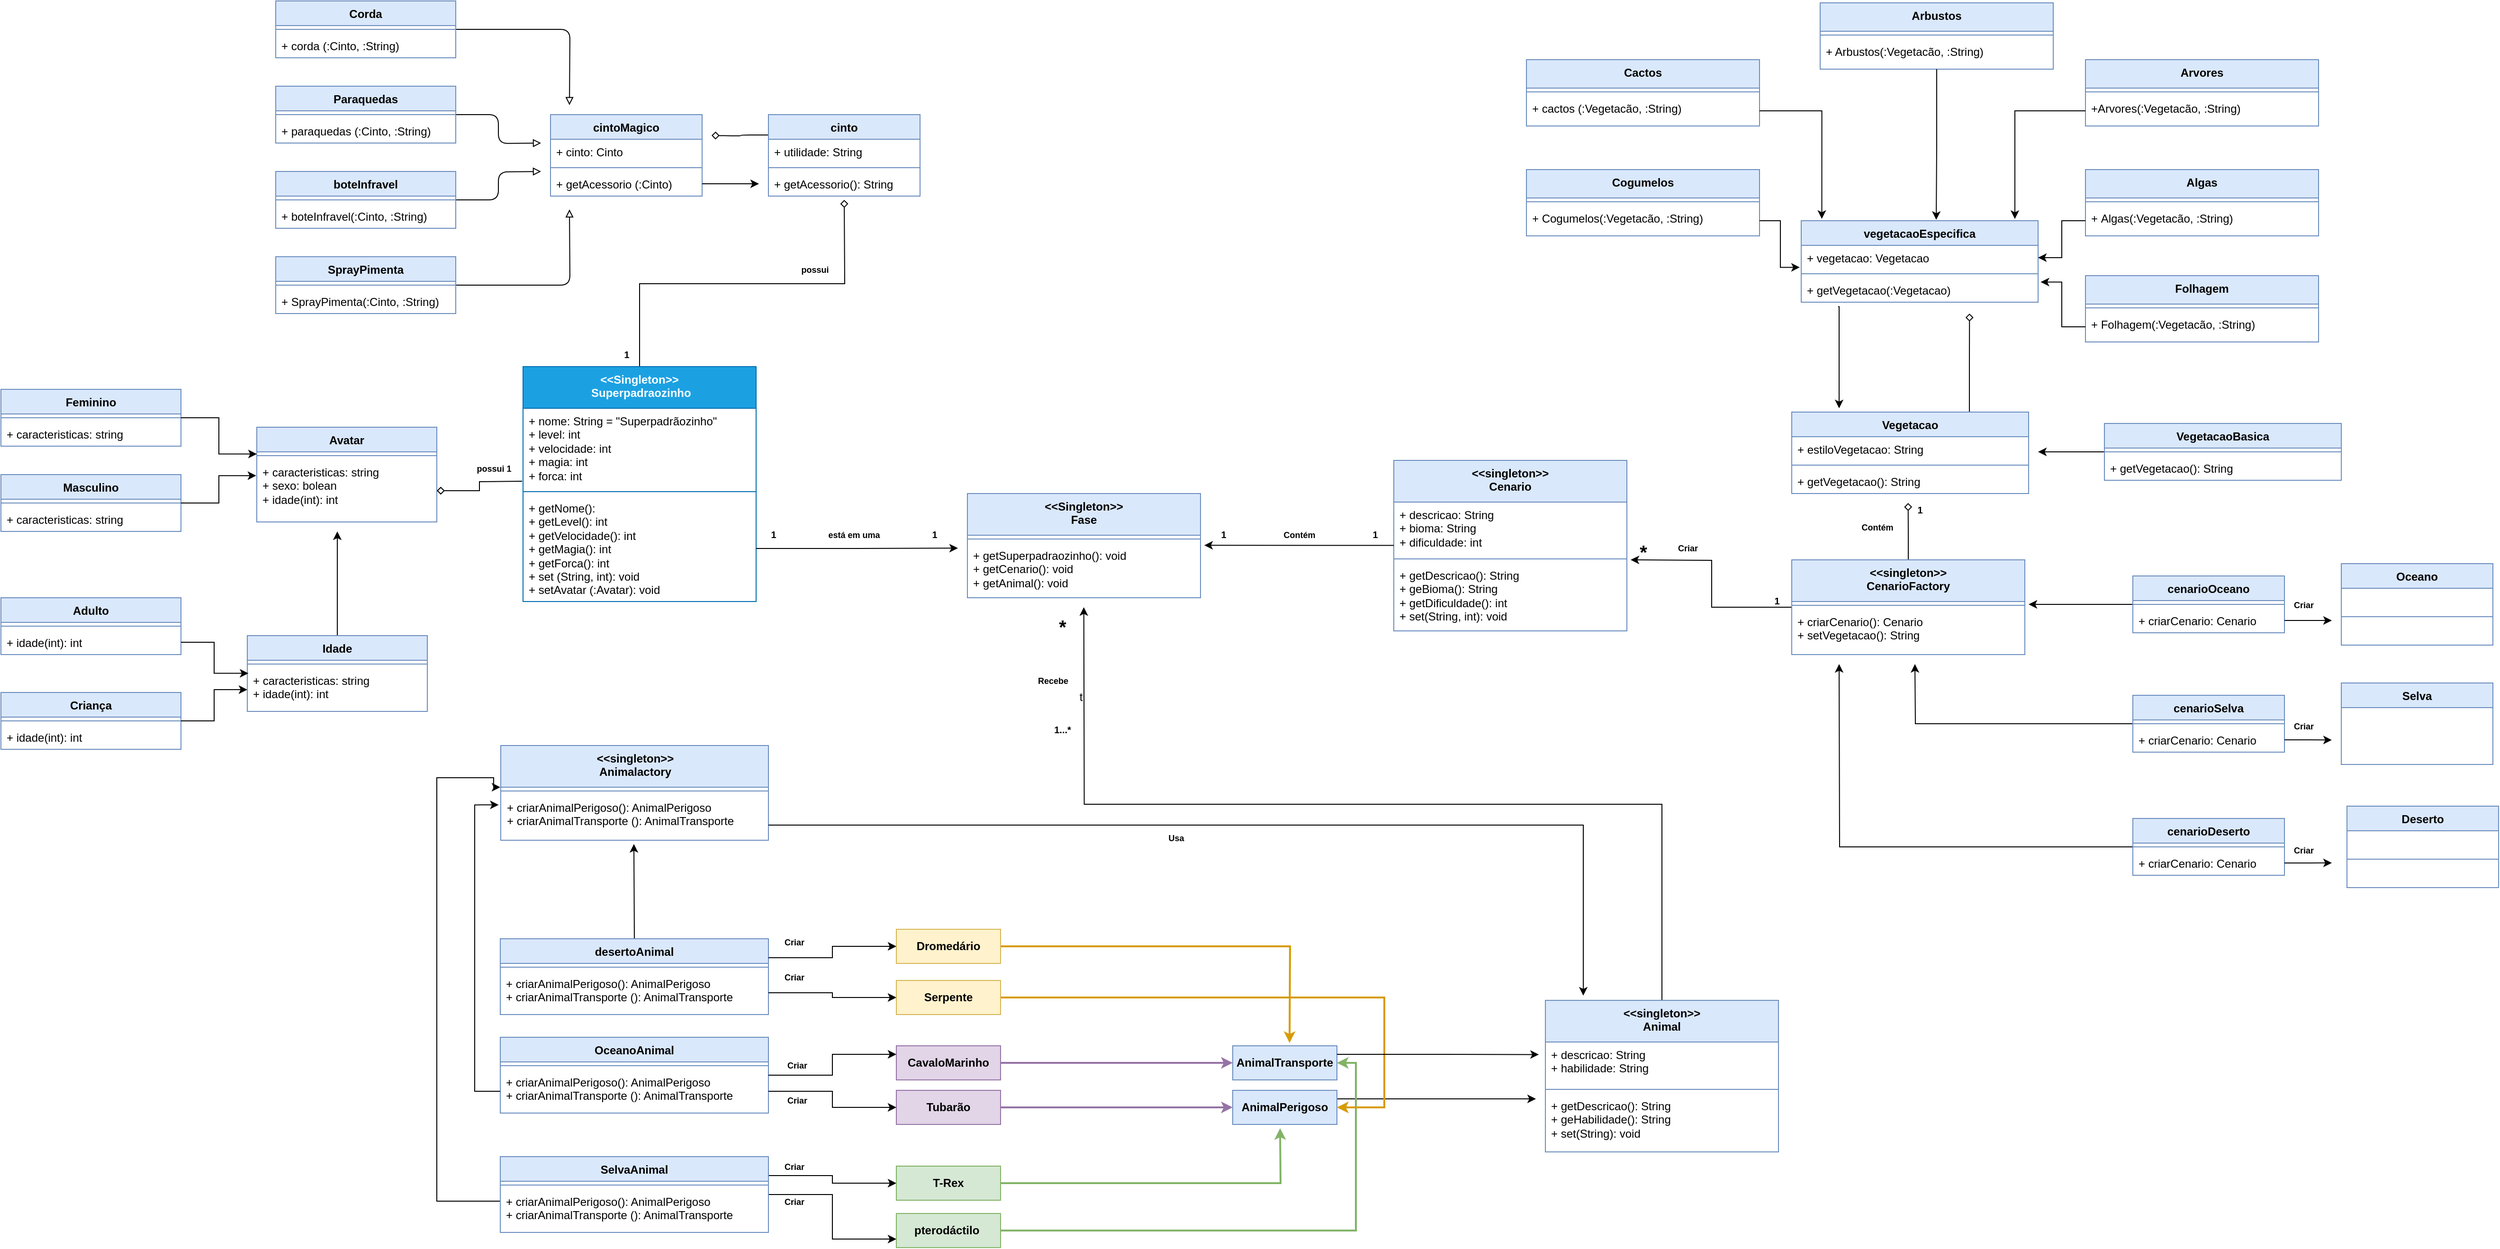 <mxfile version="22.0.7" type="github">
  <diagram name="Página-1" id="e8YeV830wBtuBiZGWT5e">
    <mxGraphModel dx="3776" dy="1471" grid="1" gridSize="10" guides="1" tooltips="1" connect="1" arrows="1" fold="1" page="1" pageScale="1" pageWidth="827" pageHeight="1169" math="0" shadow="0">
      <root>
        <mxCell id="0" />
        <mxCell id="1" parent="0" />
        <mxCell id="6RKe1lwRGtgY23Up-fxo-1" style="edgeStyle=orthogonalEdgeStyle;orthogonalLoop=1;jettySize=auto;html=1;exitX=1;exitY=0.5;exitDx=0;exitDy=0;endArrow=block;endFill=0;" edge="1" parent="1" source="6RKe1lwRGtgY23Up-fxo-2">
          <mxGeometry relative="1" as="geometry">
            <mxPoint x="340" y="140" as="targetPoint" />
          </mxGeometry>
        </mxCell>
        <mxCell id="6RKe1lwRGtgY23Up-fxo-2" value="Corda" style="swimlane;fontStyle=1;align=center;verticalAlign=top;childLayout=stackLayout;horizontal=1;startSize=26;horizontalStack=0;resizeParent=1;resizeParentMax=0;resizeLast=0;collapsible=1;marginBottom=0;whiteSpace=wrap;html=1;fillColor=#dae8fc;strokeColor=#6c8ebf;rounded=0;" vertex="1" parent="1">
          <mxGeometry x="30" y="30" width="190" height="60" as="geometry" />
        </mxCell>
        <mxCell id="6RKe1lwRGtgY23Up-fxo-3" value="" style="line;strokeWidth=1;fillColor=none;align=left;verticalAlign=middle;spacingTop=-1;spacingLeft=3;spacingRight=3;rotatable=0;labelPosition=right;points=[];portConstraint=eastwest;strokeColor=inherit;rounded=0;" vertex="1" parent="6RKe1lwRGtgY23Up-fxo-2">
          <mxGeometry y="26" width="190" height="8" as="geometry" />
        </mxCell>
        <mxCell id="6RKe1lwRGtgY23Up-fxo-4" value="+ corda (:Cinto, :String)" style="text;strokeColor=none;fillColor=none;align=left;verticalAlign=top;spacingLeft=4;spacingRight=4;overflow=hidden;rotatable=0;points=[[0,0.5],[1,0.5]];portConstraint=eastwest;whiteSpace=wrap;html=1;rounded=0;" vertex="1" parent="6RKe1lwRGtgY23Up-fxo-2">
          <mxGeometry y="34" width="190" height="26" as="geometry" />
        </mxCell>
        <mxCell id="6RKe1lwRGtgY23Up-fxo-5" style="edgeStyle=orthogonalEdgeStyle;orthogonalLoop=1;jettySize=auto;html=1;exitX=1;exitY=0.5;exitDx=0;exitDy=0;endArrow=block;endFill=0;" edge="1" parent="1" source="6RKe1lwRGtgY23Up-fxo-6">
          <mxGeometry relative="1" as="geometry">
            <mxPoint x="310" y="180" as="targetPoint" />
          </mxGeometry>
        </mxCell>
        <mxCell id="6RKe1lwRGtgY23Up-fxo-6" value="Paraquedas" style="swimlane;fontStyle=1;align=center;verticalAlign=top;childLayout=stackLayout;horizontal=1;startSize=26;horizontalStack=0;resizeParent=1;resizeParentMax=0;resizeLast=0;collapsible=1;marginBottom=0;whiteSpace=wrap;html=1;fillColor=#dae8fc;strokeColor=#6c8ebf;rounded=0;" vertex="1" parent="1">
          <mxGeometry x="30" y="120" width="190" height="60" as="geometry" />
        </mxCell>
        <mxCell id="6RKe1lwRGtgY23Up-fxo-7" value="" style="line;strokeWidth=1;fillColor=none;align=left;verticalAlign=middle;spacingTop=-1;spacingLeft=3;spacingRight=3;rotatable=0;labelPosition=right;points=[];portConstraint=eastwest;strokeColor=inherit;rounded=0;" vertex="1" parent="6RKe1lwRGtgY23Up-fxo-6">
          <mxGeometry y="26" width="190" height="8" as="geometry" />
        </mxCell>
        <mxCell id="6RKe1lwRGtgY23Up-fxo-8" value="+ paraquedas (:Cinto, :String)" style="text;strokeColor=none;fillColor=none;align=left;verticalAlign=top;spacingLeft=4;spacingRight=4;overflow=hidden;rotatable=0;points=[[0,0.5],[1,0.5]];portConstraint=eastwest;whiteSpace=wrap;html=1;rounded=0;" vertex="1" parent="6RKe1lwRGtgY23Up-fxo-6">
          <mxGeometry y="34" width="190" height="26" as="geometry" />
        </mxCell>
        <mxCell id="6RKe1lwRGtgY23Up-fxo-9" style="edgeStyle=orthogonalEdgeStyle;orthogonalLoop=1;jettySize=auto;html=1;exitX=1;exitY=0.5;exitDx=0;exitDy=0;endArrow=block;endFill=0;" edge="1" parent="1" source="6RKe1lwRGtgY23Up-fxo-10">
          <mxGeometry relative="1" as="geometry">
            <mxPoint x="310" y="210" as="targetPoint" />
          </mxGeometry>
        </mxCell>
        <mxCell id="6RKe1lwRGtgY23Up-fxo-10" value="boteInfravel" style="swimlane;fontStyle=1;align=center;verticalAlign=top;childLayout=stackLayout;horizontal=1;startSize=26;horizontalStack=0;resizeParent=1;resizeParentMax=0;resizeLast=0;collapsible=1;marginBottom=0;whiteSpace=wrap;html=1;fillColor=#dae8fc;strokeColor=#6c8ebf;rounded=0;" vertex="1" parent="1">
          <mxGeometry x="30" y="210" width="190" height="60" as="geometry" />
        </mxCell>
        <mxCell id="6RKe1lwRGtgY23Up-fxo-11" value="" style="line;strokeWidth=1;fillColor=none;align=left;verticalAlign=middle;spacingTop=-1;spacingLeft=3;spacingRight=3;rotatable=0;labelPosition=right;points=[];portConstraint=eastwest;strokeColor=inherit;rounded=0;" vertex="1" parent="6RKe1lwRGtgY23Up-fxo-10">
          <mxGeometry y="26" width="190" height="8" as="geometry" />
        </mxCell>
        <mxCell id="6RKe1lwRGtgY23Up-fxo-12" value="+&amp;nbsp;boteInfravel(:Cinto, :String)" style="text;strokeColor=none;fillColor=none;align=left;verticalAlign=top;spacingLeft=4;spacingRight=4;overflow=hidden;rotatable=0;points=[[0,0.5],[1,0.5]];portConstraint=eastwest;whiteSpace=wrap;html=1;rounded=0;" vertex="1" parent="6RKe1lwRGtgY23Up-fxo-10">
          <mxGeometry y="34" width="190" height="26" as="geometry" />
        </mxCell>
        <mxCell id="6RKe1lwRGtgY23Up-fxo-13" style="edgeStyle=orthogonalEdgeStyle;orthogonalLoop=1;jettySize=auto;html=1;exitX=1;exitY=0.5;exitDx=0;exitDy=0;endArrow=block;endFill=0;" edge="1" parent="1" source="6RKe1lwRGtgY23Up-fxo-14">
          <mxGeometry relative="1" as="geometry">
            <mxPoint x="340" y="250" as="targetPoint" />
          </mxGeometry>
        </mxCell>
        <mxCell id="6RKe1lwRGtgY23Up-fxo-14" value="SprayPimenta" style="swimlane;fontStyle=1;align=center;verticalAlign=top;childLayout=stackLayout;horizontal=1;startSize=26;horizontalStack=0;resizeParent=1;resizeParentMax=0;resizeLast=0;collapsible=1;marginBottom=0;whiteSpace=wrap;html=1;fillColor=#dae8fc;strokeColor=#6c8ebf;rounded=0;" vertex="1" parent="1">
          <mxGeometry x="30" y="300" width="190" height="60" as="geometry" />
        </mxCell>
        <mxCell id="6RKe1lwRGtgY23Up-fxo-15" value="" style="line;strokeWidth=1;fillColor=none;align=left;verticalAlign=middle;spacingTop=-1;spacingLeft=3;spacingRight=3;rotatable=0;labelPosition=right;points=[];portConstraint=eastwest;strokeColor=inherit;rounded=0;" vertex="1" parent="6RKe1lwRGtgY23Up-fxo-14">
          <mxGeometry y="26" width="190" height="8" as="geometry" />
        </mxCell>
        <mxCell id="6RKe1lwRGtgY23Up-fxo-16" value="+ SprayPimenta(:Cinto, :String)" style="text;strokeColor=none;fillColor=none;align=left;verticalAlign=top;spacingLeft=4;spacingRight=4;overflow=hidden;rotatable=0;points=[[0,0.5],[1,0.5]];portConstraint=eastwest;whiteSpace=wrap;html=1;rounded=0;" vertex="1" parent="6RKe1lwRGtgY23Up-fxo-14">
          <mxGeometry y="34" width="190" height="26" as="geometry" />
        </mxCell>
        <mxCell id="6RKe1lwRGtgY23Up-fxo-17" value="cintoMagico" style="swimlane;fontStyle=1;align=center;verticalAlign=top;childLayout=stackLayout;horizontal=1;startSize=26;horizontalStack=0;resizeParent=1;resizeParentMax=0;resizeLast=0;collapsible=1;marginBottom=0;whiteSpace=wrap;html=1;rounded=0;fillColor=#dae8fc;strokeColor=#6c8ebf;" vertex="1" parent="1">
          <mxGeometry x="320" y="150" width="160" height="86" as="geometry" />
        </mxCell>
        <mxCell id="6RKe1lwRGtgY23Up-fxo-18" value="+ cinto: Cinto" style="text;strokeColor=none;fillColor=none;align=left;verticalAlign=top;spacingLeft=4;spacingRight=4;overflow=hidden;rotatable=0;points=[[0,0.5],[1,0.5]];portConstraint=eastwest;whiteSpace=wrap;html=1;rounded=0;" vertex="1" parent="6RKe1lwRGtgY23Up-fxo-17">
          <mxGeometry y="26" width="160" height="26" as="geometry" />
        </mxCell>
        <mxCell id="6RKe1lwRGtgY23Up-fxo-19" value="" style="line;strokeWidth=1;fillColor=none;align=left;verticalAlign=middle;spacingTop=-1;spacingLeft=3;spacingRight=3;rotatable=0;labelPosition=right;points=[];portConstraint=eastwest;strokeColor=inherit;rounded=0;" vertex="1" parent="6RKe1lwRGtgY23Up-fxo-17">
          <mxGeometry y="52" width="160" height="8" as="geometry" />
        </mxCell>
        <mxCell id="6RKe1lwRGtgY23Up-fxo-20" style="edgeStyle=orthogonalEdgeStyle;orthogonalLoop=1;jettySize=auto;html=1;exitX=1;exitY=0.5;exitDx=0;exitDy=0;" edge="1" parent="6RKe1lwRGtgY23Up-fxo-17" source="6RKe1lwRGtgY23Up-fxo-21">
          <mxGeometry relative="1" as="geometry">
            <mxPoint x="220" y="73" as="targetPoint" />
          </mxGeometry>
        </mxCell>
        <mxCell id="6RKe1lwRGtgY23Up-fxo-21" value="+ getAcessorio (:Cinto)" style="text;strokeColor=none;fillColor=none;align=left;verticalAlign=top;spacingLeft=4;spacingRight=4;overflow=hidden;rotatable=0;points=[[0,0.5],[1,0.5]];portConstraint=eastwest;whiteSpace=wrap;html=1;rounded=0;" vertex="1" parent="6RKe1lwRGtgY23Up-fxo-17">
          <mxGeometry y="60" width="160" height="26" as="geometry" />
        </mxCell>
        <mxCell id="6RKe1lwRGtgY23Up-fxo-22" style="edgeStyle=orthogonalEdgeStyle;orthogonalLoop=1;jettySize=auto;html=1;exitX=0;exitY=0.25;exitDx=0;exitDy=0;endArrow=diamond;endFill=0;" edge="1" parent="1" source="6RKe1lwRGtgY23Up-fxo-23">
          <mxGeometry relative="1" as="geometry">
            <mxPoint x="490" y="172" as="targetPoint" />
          </mxGeometry>
        </mxCell>
        <mxCell id="6RKe1lwRGtgY23Up-fxo-23" value="cinto" style="swimlane;fontStyle=1;align=center;verticalAlign=top;childLayout=stackLayout;horizontal=1;startSize=26;horizontalStack=0;resizeParent=1;resizeParentMax=0;resizeLast=0;collapsible=1;marginBottom=0;whiteSpace=wrap;html=1;rounded=0;fillColor=#dae8fc;strokeColor=#6c8ebf;" vertex="1" parent="1">
          <mxGeometry x="550" y="150" width="160" height="86" as="geometry" />
        </mxCell>
        <mxCell id="6RKe1lwRGtgY23Up-fxo-24" value="+ utilidade: String" style="text;strokeColor=none;fillColor=none;align=left;verticalAlign=top;spacingLeft=4;spacingRight=4;overflow=hidden;rotatable=0;points=[[0,0.5],[1,0.5]];portConstraint=eastwest;whiteSpace=wrap;html=1;rounded=0;" vertex="1" parent="6RKe1lwRGtgY23Up-fxo-23">
          <mxGeometry y="26" width="160" height="26" as="geometry" />
        </mxCell>
        <mxCell id="6RKe1lwRGtgY23Up-fxo-25" value="" style="line;strokeWidth=1;fillColor=none;align=left;verticalAlign=middle;spacingTop=-1;spacingLeft=3;spacingRight=3;rotatable=0;labelPosition=right;points=[];portConstraint=eastwest;strokeColor=inherit;rounded=0;" vertex="1" parent="6RKe1lwRGtgY23Up-fxo-23">
          <mxGeometry y="52" width="160" height="8" as="geometry" />
        </mxCell>
        <mxCell id="6RKe1lwRGtgY23Up-fxo-26" value="+ getAcessorio(): String" style="text;strokeColor=none;fillColor=none;align=left;verticalAlign=top;spacingLeft=4;spacingRight=4;overflow=hidden;rotatable=0;points=[[0,0.5],[1,0.5]];portConstraint=eastwest;whiteSpace=wrap;html=1;rounded=0;" vertex="1" parent="6RKe1lwRGtgY23Up-fxo-23">
          <mxGeometry y="60" width="160" height="26" as="geometry" />
        </mxCell>
        <mxCell id="6RKe1lwRGtgY23Up-fxo-27" value="Feminino" style="swimlane;fontStyle=1;align=center;verticalAlign=top;childLayout=stackLayout;horizontal=1;startSize=26;horizontalStack=0;resizeParent=1;resizeParentMax=0;resizeLast=0;collapsible=1;marginBottom=0;whiteSpace=wrap;html=1;fillColor=#dae8fc;strokeColor=#6c8ebf;rounded=0;" vertex="1" parent="1">
          <mxGeometry x="-260" y="440" width="190" height="60" as="geometry" />
        </mxCell>
        <mxCell id="6RKe1lwRGtgY23Up-fxo-28" value="" style="line;strokeWidth=1;fillColor=none;align=left;verticalAlign=middle;spacingTop=-1;spacingLeft=3;spacingRight=3;rotatable=0;labelPosition=right;points=[];portConstraint=eastwest;strokeColor=inherit;rounded=0;" vertex="1" parent="6RKe1lwRGtgY23Up-fxo-27">
          <mxGeometry y="26" width="190" height="8" as="geometry" />
        </mxCell>
        <mxCell id="6RKe1lwRGtgY23Up-fxo-29" value="+ caracteristicas: string&lt;br/&gt;" style="text;strokeColor=none;fillColor=none;align=left;verticalAlign=top;spacingLeft=4;spacingRight=4;overflow=hidden;rotatable=0;points=[[0,0.5],[1,0.5]];portConstraint=eastwest;whiteSpace=wrap;html=1;rounded=0;" vertex="1" parent="6RKe1lwRGtgY23Up-fxo-27">
          <mxGeometry y="34" width="190" height="26" as="geometry" />
        </mxCell>
        <mxCell id="6RKe1lwRGtgY23Up-fxo-30" value="Masculino" style="swimlane;fontStyle=1;align=center;verticalAlign=top;childLayout=stackLayout;horizontal=1;startSize=26;horizontalStack=0;resizeParent=1;resizeParentMax=0;resizeLast=0;collapsible=1;marginBottom=0;whiteSpace=wrap;html=1;fillColor=#dae8fc;strokeColor=#6c8ebf;rounded=0;" vertex="1" parent="1">
          <mxGeometry x="-260" y="530" width="190" height="60" as="geometry" />
        </mxCell>
        <mxCell id="6RKe1lwRGtgY23Up-fxo-31" value="" style="line;strokeWidth=1;fillColor=none;align=left;verticalAlign=middle;spacingTop=-1;spacingLeft=3;spacingRight=3;rotatable=0;labelPosition=right;points=[];portConstraint=eastwest;strokeColor=inherit;rounded=0;" vertex="1" parent="6RKe1lwRGtgY23Up-fxo-30">
          <mxGeometry y="26" width="190" height="8" as="geometry" />
        </mxCell>
        <mxCell id="6RKe1lwRGtgY23Up-fxo-32" value="+ caracteristicas: string&lt;br/&gt;" style="text;strokeColor=none;fillColor=none;align=left;verticalAlign=top;spacingLeft=4;spacingRight=4;overflow=hidden;rotatable=0;points=[[0,0.5],[1,0.5]];portConstraint=eastwest;whiteSpace=wrap;html=1;rounded=0;" vertex="1" parent="6RKe1lwRGtgY23Up-fxo-30">
          <mxGeometry y="34" width="190" height="26" as="geometry" />
        </mxCell>
        <mxCell id="6RKe1lwRGtgY23Up-fxo-33" value="Avatar" style="swimlane;fontStyle=1;align=center;verticalAlign=top;childLayout=stackLayout;horizontal=1;startSize=26;horizontalStack=0;resizeParent=1;resizeParentMax=0;resizeLast=0;collapsible=1;marginBottom=0;whiteSpace=wrap;html=1;fillColor=#dae8fc;strokeColor=#6c8ebf;rounded=0;" vertex="1" parent="1">
          <mxGeometry x="10" y="480" width="190" height="100" as="geometry" />
        </mxCell>
        <mxCell id="6RKe1lwRGtgY23Up-fxo-34" value="" style="line;strokeWidth=1;fillColor=none;align=left;verticalAlign=middle;spacingTop=-1;spacingLeft=3;spacingRight=3;rotatable=0;labelPosition=right;points=[];portConstraint=eastwest;strokeColor=inherit;rounded=0;" vertex="1" parent="6RKe1lwRGtgY23Up-fxo-33">
          <mxGeometry y="26" width="190" height="8" as="geometry" />
        </mxCell>
        <mxCell id="6RKe1lwRGtgY23Up-fxo-48" style="edgeStyle=orthogonalEdgeStyle;rounded=0;orthogonalLoop=1;jettySize=auto;html=1;endArrow=diamond;endFill=0;" edge="1" parent="6RKe1lwRGtgY23Up-fxo-33" target="6RKe1lwRGtgY23Up-fxo-35">
          <mxGeometry relative="1" as="geometry">
            <mxPoint x="280.0" y="57.0" as="sourcePoint" />
          </mxGeometry>
        </mxCell>
        <mxCell id="6RKe1lwRGtgY23Up-fxo-35" value="+ caracteristicas: string&lt;br&gt;+ sexo: bolean&lt;br&gt;+ idade(int): int" style="text;strokeColor=none;fillColor=none;align=left;verticalAlign=top;spacingLeft=4;spacingRight=4;overflow=hidden;rotatable=0;points=[[0,0.5],[1,0.5]];portConstraint=eastwest;whiteSpace=wrap;html=1;rounded=0;" vertex="1" parent="6RKe1lwRGtgY23Up-fxo-33">
          <mxGeometry y="34" width="190" height="66" as="geometry" />
        </mxCell>
        <mxCell id="6RKe1lwRGtgY23Up-fxo-64" style="edgeStyle=orthogonalEdgeStyle;rounded=0;orthogonalLoop=1;jettySize=auto;html=1;exitX=0.5;exitY=0;exitDx=0;exitDy=0;endArrow=diamond;endFill=0;" edge="1" parent="1" source="6RKe1lwRGtgY23Up-fxo-39">
          <mxGeometry relative="1" as="geometry">
            <mxPoint x="630" y="240" as="targetPoint" />
          </mxGeometry>
        </mxCell>
        <mxCell id="6RKe1lwRGtgY23Up-fxo-39" value="&lt;font style=&quot;font-size: 12px;&quot;&gt;&amp;lt;&amp;lt;Singleton&amp;gt;&amp;gt;&lt;br&gt;&amp;nbsp;Superpadraozinho&lt;/font&gt;" style="swimlane;fontStyle=1;align=center;verticalAlign=top;childLayout=stackLayout;horizontal=1;startSize=44;horizontalStack=0;resizeParent=1;resizeParentMax=0;resizeLast=0;collapsible=1;marginBottom=0;whiteSpace=wrap;html=1;fillColor=#1ba1e2;strokeColor=#006EAF;fontColor=#ffffff;" vertex="1" parent="1">
          <mxGeometry x="291" y="416" width="246" height="248" as="geometry" />
        </mxCell>
        <mxCell id="6RKe1lwRGtgY23Up-fxo-40" value="+ nome: String = &quot;Superpadrãozinho&quot;&lt;br/&gt;+ level: int&lt;br/&gt;+ velocidade: int&lt;br/&gt;+ magia: int&lt;br/&gt;+ forca: int&lt;br/&gt;" style="text;strokeColor=none;fillColor=none;align=left;verticalAlign=top;spacingLeft=4;spacingRight=4;overflow=hidden;rotatable=0;points=[[0,0.5],[1,0.5]];portConstraint=eastwest;whiteSpace=wrap;html=1;" vertex="1" parent="6RKe1lwRGtgY23Up-fxo-39">
          <mxGeometry y="44" width="246" height="84" as="geometry" />
        </mxCell>
        <mxCell id="6RKe1lwRGtgY23Up-fxo-41" value="" style="line;strokeWidth=1;fillColor=none;align=left;verticalAlign=middle;spacingTop=-1;spacingLeft=3;spacingRight=3;rotatable=0;labelPosition=right;points=[];portConstraint=eastwest;strokeColor=inherit;" vertex="1" parent="6RKe1lwRGtgY23Up-fxo-39">
          <mxGeometry y="128" width="246" height="8" as="geometry" />
        </mxCell>
        <mxCell id="6RKe1lwRGtgY23Up-fxo-76" style="edgeStyle=orthogonalEdgeStyle;rounded=0;orthogonalLoop=1;jettySize=auto;html=1;exitX=1;exitY=0.5;exitDx=0;exitDy=0;" edge="1" parent="6RKe1lwRGtgY23Up-fxo-39" source="6RKe1lwRGtgY23Up-fxo-42">
          <mxGeometry relative="1" as="geometry">
            <mxPoint x="459" y="191.652" as="targetPoint" />
          </mxGeometry>
        </mxCell>
        <mxCell id="6RKe1lwRGtgY23Up-fxo-42" value="+ getNome():&lt;br/&gt;+ getLevel(): int&lt;br/&gt;+ getVelocidade(): int&lt;br/&gt;+ getMagia(): int&lt;br/&gt;+ getForca(): int&lt;br/&gt;+ set (String, int): void&lt;br/&gt;+ setAvatar (:Avatar): void" style="text;strokeColor=none;fillColor=none;align=left;verticalAlign=top;spacingLeft=4;spacingRight=4;overflow=hidden;rotatable=0;points=[[0,0.5],[1,0.5]];portConstraint=eastwest;whiteSpace=wrap;html=1;" vertex="1" parent="6RKe1lwRGtgY23Up-fxo-39">
          <mxGeometry y="136" width="246" height="112" as="geometry" />
        </mxCell>
        <mxCell id="6RKe1lwRGtgY23Up-fxo-46" style="edgeStyle=orthogonalEdgeStyle;rounded=0;orthogonalLoop=1;jettySize=auto;html=1;exitX=1;exitY=0.5;exitDx=0;exitDy=0;entryX=0;entryY=-0.087;entryDx=0;entryDy=0;entryPerimeter=0;" edge="1" parent="1" source="6RKe1lwRGtgY23Up-fxo-27" target="6RKe1lwRGtgY23Up-fxo-35">
          <mxGeometry relative="1" as="geometry" />
        </mxCell>
        <mxCell id="6RKe1lwRGtgY23Up-fxo-47" style="edgeStyle=orthogonalEdgeStyle;rounded=0;orthogonalLoop=1;jettySize=auto;html=1;exitX=1;exitY=0.5;exitDx=0;exitDy=0;entryX=-0.003;entryY=0.259;entryDx=0;entryDy=0;entryPerimeter=0;" edge="1" parent="1" source="6RKe1lwRGtgY23Up-fxo-30" target="6RKe1lwRGtgY23Up-fxo-35">
          <mxGeometry relative="1" as="geometry" />
        </mxCell>
        <mxCell id="6RKe1lwRGtgY23Up-fxo-49" value="Adulto" style="swimlane;fontStyle=1;align=center;verticalAlign=top;childLayout=stackLayout;horizontal=1;startSize=26;horizontalStack=0;resizeParent=1;resizeParentMax=0;resizeLast=0;collapsible=1;marginBottom=0;whiteSpace=wrap;html=1;fillColor=#dae8fc;strokeColor=#6c8ebf;rounded=0;" vertex="1" parent="1">
          <mxGeometry x="-260" y="660" width="190" height="60" as="geometry" />
        </mxCell>
        <mxCell id="6RKe1lwRGtgY23Up-fxo-50" value="" style="line;strokeWidth=1;fillColor=none;align=left;verticalAlign=middle;spacingTop=-1;spacingLeft=3;spacingRight=3;rotatable=0;labelPosition=right;points=[];portConstraint=eastwest;strokeColor=inherit;rounded=0;" vertex="1" parent="6RKe1lwRGtgY23Up-fxo-49">
          <mxGeometry y="26" width="190" height="8" as="geometry" />
        </mxCell>
        <mxCell id="6RKe1lwRGtgY23Up-fxo-51" value="+ idade(int): int" style="text;strokeColor=none;fillColor=none;align=left;verticalAlign=top;spacingLeft=4;spacingRight=4;overflow=hidden;rotatable=0;points=[[0,0.5],[1,0.5]];portConstraint=eastwest;whiteSpace=wrap;html=1;rounded=0;" vertex="1" parent="6RKe1lwRGtgY23Up-fxo-49">
          <mxGeometry y="34" width="190" height="26" as="geometry" />
        </mxCell>
        <mxCell id="6RKe1lwRGtgY23Up-fxo-52" value="Criança" style="swimlane;fontStyle=1;align=center;verticalAlign=top;childLayout=stackLayout;horizontal=1;startSize=26;horizontalStack=0;resizeParent=1;resizeParentMax=0;resizeLast=0;collapsible=1;marginBottom=0;whiteSpace=wrap;html=1;fillColor=#dae8fc;strokeColor=#6c8ebf;rounded=0;" vertex="1" parent="1">
          <mxGeometry x="-260" y="760" width="190" height="60" as="geometry" />
        </mxCell>
        <mxCell id="6RKe1lwRGtgY23Up-fxo-53" value="" style="line;strokeWidth=1;fillColor=none;align=left;verticalAlign=middle;spacingTop=-1;spacingLeft=3;spacingRight=3;rotatable=0;labelPosition=right;points=[];portConstraint=eastwest;strokeColor=inherit;rounded=0;" vertex="1" parent="6RKe1lwRGtgY23Up-fxo-52">
          <mxGeometry y="26" width="190" height="8" as="geometry" />
        </mxCell>
        <mxCell id="6RKe1lwRGtgY23Up-fxo-54" value="+ idade(int): int" style="text;strokeColor=none;fillColor=none;align=left;verticalAlign=top;spacingLeft=4;spacingRight=4;overflow=hidden;rotatable=0;points=[[0,0.5],[1,0.5]];portConstraint=eastwest;whiteSpace=wrap;html=1;rounded=0;" vertex="1" parent="6RKe1lwRGtgY23Up-fxo-52">
          <mxGeometry y="34" width="190" height="26" as="geometry" />
        </mxCell>
        <mxCell id="6RKe1lwRGtgY23Up-fxo-62" style="edgeStyle=orthogonalEdgeStyle;rounded=0;orthogonalLoop=1;jettySize=auto;html=1;exitX=0.5;exitY=0;exitDx=0;exitDy=0;" edge="1" parent="1">
          <mxGeometry relative="1" as="geometry">
            <mxPoint x="95" y="590" as="targetPoint" />
            <mxPoint x="95" y="720" as="sourcePoint" />
          </mxGeometry>
        </mxCell>
        <mxCell id="6RKe1lwRGtgY23Up-fxo-55" value="Idade" style="swimlane;fontStyle=1;align=center;verticalAlign=top;childLayout=stackLayout;horizontal=1;startSize=26;horizontalStack=0;resizeParent=1;resizeParentMax=0;resizeLast=0;collapsible=1;marginBottom=0;whiteSpace=wrap;html=1;fillColor=#dae8fc;strokeColor=#6c8ebf;rounded=0;" vertex="1" parent="1">
          <mxGeometry y="700" width="190" height="80" as="geometry" />
        </mxCell>
        <mxCell id="6RKe1lwRGtgY23Up-fxo-56" value="" style="line;strokeWidth=1;fillColor=none;align=left;verticalAlign=middle;spacingTop=-1;spacingLeft=3;spacingRight=3;rotatable=0;labelPosition=right;points=[];portConstraint=eastwest;strokeColor=inherit;rounded=0;" vertex="1" parent="6RKe1lwRGtgY23Up-fxo-55">
          <mxGeometry y="26" width="190" height="8" as="geometry" />
        </mxCell>
        <mxCell id="6RKe1lwRGtgY23Up-fxo-58" value="+ caracteristicas: string&lt;br&gt;+ idade(int): int" style="text;strokeColor=none;fillColor=none;align=left;verticalAlign=top;spacingLeft=4;spacingRight=4;overflow=hidden;rotatable=0;points=[[0,0.5],[1,0.5]];portConstraint=eastwest;whiteSpace=wrap;html=1;rounded=0;" vertex="1" parent="6RKe1lwRGtgY23Up-fxo-55">
          <mxGeometry y="34" width="190" height="46" as="geometry" />
        </mxCell>
        <mxCell id="6RKe1lwRGtgY23Up-fxo-59" style="edgeStyle=orthogonalEdgeStyle;rounded=0;orthogonalLoop=1;jettySize=auto;html=1;entryX=0.006;entryY=0.126;entryDx=0;entryDy=0;entryPerimeter=0;" edge="1" parent="1" source="6RKe1lwRGtgY23Up-fxo-51" target="6RKe1lwRGtgY23Up-fxo-58">
          <mxGeometry relative="1" as="geometry" />
        </mxCell>
        <mxCell id="6RKe1lwRGtgY23Up-fxo-60" style="edgeStyle=orthogonalEdgeStyle;rounded=0;orthogonalLoop=1;jettySize=auto;html=1;exitX=1;exitY=0.5;exitDx=0;exitDy=0;entryX=0;entryY=0.5;entryDx=0;entryDy=0;" edge="1" parent="1" source="6RKe1lwRGtgY23Up-fxo-52" target="6RKe1lwRGtgY23Up-fxo-58">
          <mxGeometry relative="1" as="geometry" />
        </mxCell>
        <mxCell id="6RKe1lwRGtgY23Up-fxo-63" value="&lt;font style=&quot;font-size: 9px;&quot;&gt;possui 1&lt;/font&gt;" style="text;align=center;fontStyle=1;verticalAlign=middle;spacingLeft=3;spacingRight=3;strokeColor=none;rotatable=0;points=[[0,0.5],[1,0.5]];portConstraint=eastwest;html=1;" vertex="1" parent="1">
          <mxGeometry x="220" y="510" width="80" height="26" as="geometry" />
        </mxCell>
        <mxCell id="6RKe1lwRGtgY23Up-fxo-65" value="&lt;font style=&quot;font-size: 9px;&quot;&gt;possui&amp;nbsp;&lt;/font&gt;" style="text;align=center;fontStyle=1;verticalAlign=middle;spacingLeft=3;spacingRight=3;strokeColor=none;rotatable=0;points=[[0,0.5],[1,0.5]];portConstraint=eastwest;html=1;" vertex="1" parent="1">
          <mxGeometry x="560" y="300" width="80" height="26" as="geometry" />
        </mxCell>
        <mxCell id="6RKe1lwRGtgY23Up-fxo-66" value="&lt;font size=&quot;1&quot;&gt;1&lt;/font&gt;" style="text;align=center;fontStyle=1;verticalAlign=middle;spacingLeft=3;spacingRight=3;strokeColor=none;rotatable=0;points=[[0,0.5],[1,0.5]];portConstraint=eastwest;html=1;" vertex="1" parent="1">
          <mxGeometry x="360" y="390" width="80" height="26" as="geometry" />
        </mxCell>
        <mxCell id="6RKe1lwRGtgY23Up-fxo-67" value="&amp;lt;&amp;lt;Singleton&amp;gt;&amp;gt; &lt;br&gt;Fase" style="swimlane;fontStyle=1;align=center;verticalAlign=top;childLayout=stackLayout;horizontal=1;startSize=44;horizontalStack=0;resizeParent=1;resizeParentMax=0;resizeLast=0;collapsible=1;marginBottom=0;whiteSpace=wrap;html=1;fillColor=#dae8fc;strokeColor=#6c8ebf;" vertex="1" parent="1">
          <mxGeometry x="760" y="550" width="246" height="110" as="geometry" />
        </mxCell>
        <mxCell id="6RKe1lwRGtgY23Up-fxo-69" value="" style="line;strokeWidth=1;fillColor=none;align=left;verticalAlign=middle;spacingTop=-1;spacingLeft=3;spacingRight=3;rotatable=0;labelPosition=right;points=[];portConstraint=eastwest;strokeColor=inherit;" vertex="1" parent="6RKe1lwRGtgY23Up-fxo-67">
          <mxGeometry y="44" width="246" height="8" as="geometry" />
        </mxCell>
        <mxCell id="6RKe1lwRGtgY23Up-fxo-70" value="+ getSuperpadraozinho(): void&lt;br&gt;+ getCenario(): void&lt;br&gt;+ getAnimal(): void" style="text;strokeColor=none;fillColor=none;align=left;verticalAlign=top;spacingLeft=4;spacingRight=4;overflow=hidden;rotatable=0;points=[[0,0.5],[1,0.5]];portConstraint=eastwest;whiteSpace=wrap;html=1;" vertex="1" parent="6RKe1lwRGtgY23Up-fxo-67">
          <mxGeometry y="52" width="246" height="58" as="geometry" />
        </mxCell>
        <mxCell id="6RKe1lwRGtgY23Up-fxo-73" value="&lt;font size=&quot;1&quot;&gt;1&lt;/font&gt;" style="text;align=center;fontStyle=1;verticalAlign=middle;spacingLeft=3;spacingRight=3;strokeColor=none;rotatable=0;points=[[0,0.5],[1,0.5]];portConstraint=eastwest;html=1;" vertex="1" parent="1">
          <mxGeometry x="515" y="580" width="80" height="26" as="geometry" />
        </mxCell>
        <mxCell id="6RKe1lwRGtgY23Up-fxo-74" value="&lt;font size=&quot;1&quot;&gt;1&lt;/font&gt;" style="text;align=center;fontStyle=1;verticalAlign=middle;spacingLeft=3;spacingRight=3;strokeColor=none;rotatable=0;points=[[0,0.5],[1,0.5]];portConstraint=eastwest;html=1;" vertex="1" parent="1">
          <mxGeometry x="685" y="580" width="80" height="26" as="geometry" />
        </mxCell>
        <mxCell id="6RKe1lwRGtgY23Up-fxo-75" value="&lt;font style=&quot;font-size: 9px;&quot;&gt;está em uma&lt;/font&gt;" style="text;align=center;fontStyle=1;verticalAlign=middle;spacingLeft=3;spacingRight=3;strokeColor=none;rotatable=0;points=[[0,0.5],[1,0.5]];portConstraint=eastwest;html=1;" vertex="1" parent="1">
          <mxGeometry x="600" y="580" width="80" height="26" as="geometry" />
        </mxCell>
        <mxCell id="6RKe1lwRGtgY23Up-fxo-77" value="Cactos" style="swimlane;fontStyle=1;align=center;verticalAlign=top;childLayout=stackLayout;horizontal=1;startSize=30;horizontalStack=0;resizeParent=1;resizeParentMax=0;resizeLast=0;collapsible=1;marginBottom=0;whiteSpace=wrap;html=1;fillColor=#dae8fc;strokeColor=#6c8ebf;" vertex="1" parent="1">
          <mxGeometry x="1350" y="92" width="246" height="70" as="geometry" />
        </mxCell>
        <mxCell id="6RKe1lwRGtgY23Up-fxo-78" value="" style="line;strokeWidth=1;fillColor=none;align=left;verticalAlign=middle;spacingTop=-1;spacingLeft=3;spacingRight=3;rotatable=0;labelPosition=right;points=[];portConstraint=eastwest;strokeColor=inherit;" vertex="1" parent="6RKe1lwRGtgY23Up-fxo-77">
          <mxGeometry y="30" width="246" height="8" as="geometry" />
        </mxCell>
        <mxCell id="6RKe1lwRGtgY23Up-fxo-79" value="+ cactos (:Vegetacão, :String)" style="text;strokeColor=none;fillColor=none;align=left;verticalAlign=top;spacingLeft=4;spacingRight=4;overflow=hidden;rotatable=0;points=[[0,0.5],[1,0.5]];portConstraint=eastwest;whiteSpace=wrap;html=1;" vertex="1" parent="6RKe1lwRGtgY23Up-fxo-77">
          <mxGeometry y="38" width="246" height="32" as="geometry" />
        </mxCell>
        <mxCell id="6RKe1lwRGtgY23Up-fxo-86" value="Arbustos" style="swimlane;fontStyle=1;align=center;verticalAlign=top;childLayout=stackLayout;horizontal=1;startSize=30;horizontalStack=0;resizeParent=1;resizeParentMax=0;resizeLast=0;collapsible=1;marginBottom=0;whiteSpace=wrap;html=1;fillColor=#dae8fc;strokeColor=#6c8ebf;" vertex="1" parent="1">
          <mxGeometry x="1660" y="32" width="246" height="70" as="geometry" />
        </mxCell>
        <mxCell id="6RKe1lwRGtgY23Up-fxo-87" value="" style="line;strokeWidth=1;fillColor=none;align=left;verticalAlign=middle;spacingTop=-1;spacingLeft=3;spacingRight=3;rotatable=0;labelPosition=right;points=[];portConstraint=eastwest;strokeColor=inherit;" vertex="1" parent="6RKe1lwRGtgY23Up-fxo-86">
          <mxGeometry y="30" width="246" height="8" as="geometry" />
        </mxCell>
        <mxCell id="6RKe1lwRGtgY23Up-fxo-88" value="+ Arbustos(:Vegetacão, :String)" style="text;strokeColor=none;fillColor=none;align=left;verticalAlign=top;spacingLeft=4;spacingRight=4;overflow=hidden;rotatable=0;points=[[0,0.5],[1,0.5]];portConstraint=eastwest;whiteSpace=wrap;html=1;" vertex="1" parent="6RKe1lwRGtgY23Up-fxo-86">
          <mxGeometry y="38" width="246" height="32" as="geometry" />
        </mxCell>
        <mxCell id="6RKe1lwRGtgY23Up-fxo-89" value="Arvores" style="swimlane;fontStyle=1;align=center;verticalAlign=top;childLayout=stackLayout;horizontal=1;startSize=30;horizontalStack=0;resizeParent=1;resizeParentMax=0;resizeLast=0;collapsible=1;marginBottom=0;whiteSpace=wrap;html=1;fillColor=#dae8fc;strokeColor=#6c8ebf;" vertex="1" parent="1">
          <mxGeometry x="1940" y="92" width="246" height="70" as="geometry" />
        </mxCell>
        <mxCell id="6RKe1lwRGtgY23Up-fxo-90" value="" style="line;strokeWidth=1;fillColor=none;align=left;verticalAlign=middle;spacingTop=-1;spacingLeft=3;spacingRight=3;rotatable=0;labelPosition=right;points=[];portConstraint=eastwest;strokeColor=inherit;" vertex="1" parent="6RKe1lwRGtgY23Up-fxo-89">
          <mxGeometry y="30" width="246" height="8" as="geometry" />
        </mxCell>
        <mxCell id="6RKe1lwRGtgY23Up-fxo-91" value="+Arvores(:Vegetacão, :String)" style="text;strokeColor=none;fillColor=none;align=left;verticalAlign=top;spacingLeft=4;spacingRight=4;overflow=hidden;rotatable=0;points=[[0,0.5],[1,0.5]];portConstraint=eastwest;whiteSpace=wrap;html=1;" vertex="1" parent="6RKe1lwRGtgY23Up-fxo-89">
          <mxGeometry y="38" width="246" height="32" as="geometry" />
        </mxCell>
        <mxCell id="6RKe1lwRGtgY23Up-fxo-92" value="Folhagem" style="swimlane;fontStyle=1;align=center;verticalAlign=top;childLayout=stackLayout;horizontal=1;startSize=30;horizontalStack=0;resizeParent=1;resizeParentMax=0;resizeLast=0;collapsible=1;marginBottom=0;whiteSpace=wrap;html=1;fillColor=#dae8fc;strokeColor=#6c8ebf;" vertex="1" parent="1">
          <mxGeometry x="1940" y="320" width="246" height="70" as="geometry" />
        </mxCell>
        <mxCell id="6RKe1lwRGtgY23Up-fxo-93" value="" style="line;strokeWidth=1;fillColor=none;align=left;verticalAlign=middle;spacingTop=-1;spacingLeft=3;spacingRight=3;rotatable=0;labelPosition=right;points=[];portConstraint=eastwest;strokeColor=inherit;" vertex="1" parent="6RKe1lwRGtgY23Up-fxo-92">
          <mxGeometry y="30" width="246" height="8" as="geometry" />
        </mxCell>
        <mxCell id="6RKe1lwRGtgY23Up-fxo-94" value="+&amp;nbsp;Folhagem(:Vegetacão, :String)" style="text;strokeColor=none;fillColor=none;align=left;verticalAlign=top;spacingLeft=4;spacingRight=4;overflow=hidden;rotatable=0;points=[[0,0.5],[1,0.5]];portConstraint=eastwest;whiteSpace=wrap;html=1;" vertex="1" parent="6RKe1lwRGtgY23Up-fxo-92">
          <mxGeometry y="38" width="246" height="32" as="geometry" />
        </mxCell>
        <mxCell id="6RKe1lwRGtgY23Up-fxo-95" value="Algas" style="swimlane;fontStyle=1;align=center;verticalAlign=top;childLayout=stackLayout;horizontal=1;startSize=30;horizontalStack=0;resizeParent=1;resizeParentMax=0;resizeLast=0;collapsible=1;marginBottom=0;whiteSpace=wrap;html=1;fillColor=#dae8fc;strokeColor=#6c8ebf;" vertex="1" parent="1">
          <mxGeometry x="1940" y="208" width="246" height="70" as="geometry" />
        </mxCell>
        <mxCell id="6RKe1lwRGtgY23Up-fxo-96" value="" style="line;strokeWidth=1;fillColor=none;align=left;verticalAlign=middle;spacingTop=-1;spacingLeft=3;spacingRight=3;rotatable=0;labelPosition=right;points=[];portConstraint=eastwest;strokeColor=inherit;" vertex="1" parent="6RKe1lwRGtgY23Up-fxo-95">
          <mxGeometry y="30" width="246" height="8" as="geometry" />
        </mxCell>
        <mxCell id="6RKe1lwRGtgY23Up-fxo-97" value="+&amp;nbsp;Algas(:Vegetacão, :String)" style="text;strokeColor=none;fillColor=none;align=left;verticalAlign=top;spacingLeft=4;spacingRight=4;overflow=hidden;rotatable=0;points=[[0,0.5],[1,0.5]];portConstraint=eastwest;whiteSpace=wrap;html=1;" vertex="1" parent="6RKe1lwRGtgY23Up-fxo-95">
          <mxGeometry y="38" width="246" height="32" as="geometry" />
        </mxCell>
        <mxCell id="6RKe1lwRGtgY23Up-fxo-98" value="Cogumelos" style="swimlane;fontStyle=1;align=center;verticalAlign=top;childLayout=stackLayout;horizontal=1;startSize=30;horizontalStack=0;resizeParent=1;resizeParentMax=0;resizeLast=0;collapsible=1;marginBottom=0;whiteSpace=wrap;html=1;fillColor=#dae8fc;strokeColor=#6c8ebf;" vertex="1" parent="1">
          <mxGeometry x="1350" y="208" width="246" height="70" as="geometry" />
        </mxCell>
        <mxCell id="6RKe1lwRGtgY23Up-fxo-99" value="" style="line;strokeWidth=1;fillColor=none;align=left;verticalAlign=middle;spacingTop=-1;spacingLeft=3;spacingRight=3;rotatable=0;labelPosition=right;points=[];portConstraint=eastwest;strokeColor=inherit;" vertex="1" parent="6RKe1lwRGtgY23Up-fxo-98">
          <mxGeometry y="30" width="246" height="8" as="geometry" />
        </mxCell>
        <mxCell id="6RKe1lwRGtgY23Up-fxo-100" value="+&amp;nbsp;Cogumelos(:Vegetacão, :String)" style="text;strokeColor=none;fillColor=none;align=left;verticalAlign=top;spacingLeft=4;spacingRight=4;overflow=hidden;rotatable=0;points=[[0,0.5],[1,0.5]];portConstraint=eastwest;whiteSpace=wrap;html=1;" vertex="1" parent="6RKe1lwRGtgY23Up-fxo-98">
          <mxGeometry y="38" width="246" height="32" as="geometry" />
        </mxCell>
        <mxCell id="6RKe1lwRGtgY23Up-fxo-108" value="vegetacaoEspecifica" style="swimlane;fontStyle=1;align=center;verticalAlign=top;childLayout=stackLayout;horizontal=1;startSize=26;horizontalStack=0;resizeParent=1;resizeParentMax=0;resizeLast=0;collapsible=1;marginBottom=0;whiteSpace=wrap;html=1;rounded=0;fillColor=#dae8fc;strokeColor=#6c8ebf;" vertex="1" parent="1">
          <mxGeometry x="1640" y="262" width="250" height="86" as="geometry" />
        </mxCell>
        <mxCell id="6RKe1lwRGtgY23Up-fxo-109" value="+ vegetacao: Vegetacao" style="text;strokeColor=none;fillColor=none;align=left;verticalAlign=top;spacingLeft=4;spacingRight=4;overflow=hidden;rotatable=0;points=[[0,0.5],[1,0.5]];portConstraint=eastwest;whiteSpace=wrap;html=1;rounded=0;" vertex="1" parent="6RKe1lwRGtgY23Up-fxo-108">
          <mxGeometry y="26" width="250" height="26" as="geometry" />
        </mxCell>
        <mxCell id="6RKe1lwRGtgY23Up-fxo-110" value="" style="line;strokeWidth=1;fillColor=none;align=left;verticalAlign=middle;spacingTop=-1;spacingLeft=3;spacingRight=3;rotatable=0;labelPosition=right;points=[];portConstraint=eastwest;strokeColor=inherit;rounded=0;" vertex="1" parent="6RKe1lwRGtgY23Up-fxo-108">
          <mxGeometry y="52" width="250" height="8" as="geometry" />
        </mxCell>
        <mxCell id="6RKe1lwRGtgY23Up-fxo-122" style="edgeStyle=orthogonalEdgeStyle;rounded=0;orthogonalLoop=1;jettySize=auto;html=1;exitX=0.156;exitY=1.179;exitDx=0;exitDy=0;exitPerimeter=0;" edge="1" parent="6RKe1lwRGtgY23Up-fxo-108" source="6RKe1lwRGtgY23Up-fxo-111">
          <mxGeometry relative="1" as="geometry">
            <mxPoint x="40" y="198" as="targetPoint" />
            <Array as="points">
              <mxPoint x="40" y="91" />
            </Array>
          </mxGeometry>
        </mxCell>
        <mxCell id="6RKe1lwRGtgY23Up-fxo-111" value="+ getVegetacao(:Vegetacao)" style="text;strokeColor=none;fillColor=none;align=left;verticalAlign=top;spacingLeft=4;spacingRight=4;overflow=hidden;rotatable=0;points=[[0,0.5],[1,0.5]];portConstraint=eastwest;whiteSpace=wrap;html=1;rounded=0;" vertex="1" parent="6RKe1lwRGtgY23Up-fxo-108">
          <mxGeometry y="60" width="250" height="26" as="geometry" />
        </mxCell>
        <mxCell id="6RKe1lwRGtgY23Up-fxo-112" style="edgeStyle=orthogonalEdgeStyle;rounded=0;orthogonalLoop=1;jettySize=auto;html=1;entryX=-0.006;entryY=0.893;entryDx=0;entryDy=0;entryPerimeter=0;" edge="1" parent="1" source="6RKe1lwRGtgY23Up-fxo-100" target="6RKe1lwRGtgY23Up-fxo-109">
          <mxGeometry relative="1" as="geometry" />
        </mxCell>
        <mxCell id="6RKe1lwRGtgY23Up-fxo-113" style="edgeStyle=orthogonalEdgeStyle;rounded=0;orthogonalLoop=1;jettySize=auto;html=1;entryX=0.087;entryY=-0.023;entryDx=0;entryDy=0;entryPerimeter=0;" edge="1" parent="1" source="6RKe1lwRGtgY23Up-fxo-79" target="6RKe1lwRGtgY23Up-fxo-108">
          <mxGeometry relative="1" as="geometry" />
        </mxCell>
        <mxCell id="6RKe1lwRGtgY23Up-fxo-114" style="edgeStyle=orthogonalEdgeStyle;rounded=0;orthogonalLoop=1;jettySize=auto;html=1;entryX=0.57;entryY=-0.011;entryDx=0;entryDy=0;entryPerimeter=0;" edge="1" parent="1" source="6RKe1lwRGtgY23Up-fxo-86" target="6RKe1lwRGtgY23Up-fxo-108">
          <mxGeometry relative="1" as="geometry" />
        </mxCell>
        <mxCell id="6RKe1lwRGtgY23Up-fxo-115" style="edgeStyle=orthogonalEdgeStyle;rounded=0;orthogonalLoop=1;jettySize=auto;html=1;exitX=0;exitY=0.5;exitDx=0;exitDy=0;entryX=0.902;entryY=-0.022;entryDx=0;entryDy=0;entryPerimeter=0;" edge="1" parent="1" source="6RKe1lwRGtgY23Up-fxo-91" target="6RKe1lwRGtgY23Up-fxo-108">
          <mxGeometry relative="1" as="geometry" />
        </mxCell>
        <mxCell id="6RKe1lwRGtgY23Up-fxo-116" style="edgeStyle=orthogonalEdgeStyle;rounded=0;orthogonalLoop=1;jettySize=auto;html=1;exitX=0;exitY=0.5;exitDx=0;exitDy=0;entryX=1;entryY=0.5;entryDx=0;entryDy=0;" edge="1" parent="1" source="6RKe1lwRGtgY23Up-fxo-97" target="6RKe1lwRGtgY23Up-fxo-109">
          <mxGeometry relative="1" as="geometry" />
        </mxCell>
        <mxCell id="6RKe1lwRGtgY23Up-fxo-117" style="edgeStyle=orthogonalEdgeStyle;rounded=0;orthogonalLoop=1;jettySize=auto;html=1;exitX=0;exitY=0.5;exitDx=0;exitDy=0;entryX=1.011;entryY=0.183;entryDx=0;entryDy=0;entryPerimeter=0;" edge="1" parent="1" source="6RKe1lwRGtgY23Up-fxo-94" target="6RKe1lwRGtgY23Up-fxo-111">
          <mxGeometry relative="1" as="geometry" />
        </mxCell>
        <mxCell id="6RKe1lwRGtgY23Up-fxo-123" style="edgeStyle=orthogonalEdgeStyle;rounded=0;orthogonalLoop=1;jettySize=auto;html=1;exitX=0.75;exitY=0;exitDx=0;exitDy=0;endArrow=diamond;endFill=0;" edge="1" parent="1" source="6RKe1lwRGtgY23Up-fxo-118">
          <mxGeometry relative="1" as="geometry">
            <mxPoint x="1817.619" y="360" as="targetPoint" />
          </mxGeometry>
        </mxCell>
        <mxCell id="6RKe1lwRGtgY23Up-fxo-118" value="Vegetacao" style="swimlane;fontStyle=1;align=center;verticalAlign=top;childLayout=stackLayout;horizontal=1;startSize=26;horizontalStack=0;resizeParent=1;resizeParentMax=0;resizeLast=0;collapsible=1;marginBottom=0;whiteSpace=wrap;html=1;rounded=0;fillColor=#dae8fc;strokeColor=#6c8ebf;" vertex="1" parent="1">
          <mxGeometry x="1630" y="464" width="250" height="86" as="geometry" />
        </mxCell>
        <mxCell id="6RKe1lwRGtgY23Up-fxo-119" value="+ estiloVegetacao: String" style="text;strokeColor=none;fillColor=none;align=left;verticalAlign=top;spacingLeft=4;spacingRight=4;overflow=hidden;rotatable=0;points=[[0,0.5],[1,0.5]];portConstraint=eastwest;whiteSpace=wrap;html=1;rounded=0;" vertex="1" parent="6RKe1lwRGtgY23Up-fxo-118">
          <mxGeometry y="26" width="250" height="26" as="geometry" />
        </mxCell>
        <mxCell id="6RKe1lwRGtgY23Up-fxo-120" value="" style="line;strokeWidth=1;fillColor=none;align=left;verticalAlign=middle;spacingTop=-1;spacingLeft=3;spacingRight=3;rotatable=0;labelPosition=right;points=[];portConstraint=eastwest;strokeColor=inherit;rounded=0;" vertex="1" parent="6RKe1lwRGtgY23Up-fxo-118">
          <mxGeometry y="52" width="250" height="8" as="geometry" />
        </mxCell>
        <mxCell id="6RKe1lwRGtgY23Up-fxo-121" value="+ getVegetacao(): String" style="text;strokeColor=none;fillColor=none;align=left;verticalAlign=top;spacingLeft=4;spacingRight=4;overflow=hidden;rotatable=0;points=[[0,0.5],[1,0.5]];portConstraint=eastwest;whiteSpace=wrap;html=1;rounded=0;" vertex="1" parent="6RKe1lwRGtgY23Up-fxo-118">
          <mxGeometry y="60" width="250" height="26" as="geometry" />
        </mxCell>
        <mxCell id="6RKe1lwRGtgY23Up-fxo-128" style="edgeStyle=orthogonalEdgeStyle;rounded=0;orthogonalLoop=1;jettySize=auto;html=1;" edge="1" parent="1" source="6RKe1lwRGtgY23Up-fxo-124">
          <mxGeometry relative="1" as="geometry">
            <mxPoint x="1890" y="506.0" as="targetPoint" />
          </mxGeometry>
        </mxCell>
        <mxCell id="6RKe1lwRGtgY23Up-fxo-124" value="VegetacaoBasica" style="swimlane;fontStyle=1;align=center;verticalAlign=top;childLayout=stackLayout;horizontal=1;startSize=26;horizontalStack=0;resizeParent=1;resizeParentMax=0;resizeLast=0;collapsible=1;marginBottom=0;whiteSpace=wrap;html=1;rounded=0;fillColor=#dae8fc;strokeColor=#6c8ebf;" vertex="1" parent="1">
          <mxGeometry x="1960" y="476" width="250" height="60" as="geometry" />
        </mxCell>
        <mxCell id="6RKe1lwRGtgY23Up-fxo-126" value="" style="line;strokeWidth=1;fillColor=none;align=left;verticalAlign=middle;spacingTop=-1;spacingLeft=3;spacingRight=3;rotatable=0;labelPosition=right;points=[];portConstraint=eastwest;strokeColor=inherit;rounded=0;" vertex="1" parent="6RKe1lwRGtgY23Up-fxo-124">
          <mxGeometry y="26" width="250" height="8" as="geometry" />
        </mxCell>
        <mxCell id="6RKe1lwRGtgY23Up-fxo-127" value="+ getVegetacao(): String" style="text;strokeColor=none;fillColor=none;align=left;verticalAlign=top;spacingLeft=4;spacingRight=4;overflow=hidden;rotatable=0;points=[[0,0.5],[1,0.5]];portConstraint=eastwest;whiteSpace=wrap;html=1;rounded=0;" vertex="1" parent="6RKe1lwRGtgY23Up-fxo-124">
          <mxGeometry y="34" width="250" height="26" as="geometry" />
        </mxCell>
        <mxCell id="6RKe1lwRGtgY23Up-fxo-129" value="&lt;font style=&quot;font-size: 12px;&quot;&gt;&amp;lt;&amp;lt;singleton&amp;gt;&amp;gt;&lt;br&gt;Cenario&lt;/font&gt;" style="swimlane;fontStyle=1;align=center;verticalAlign=top;childLayout=stackLayout;horizontal=1;startSize=44;horizontalStack=0;resizeParent=1;resizeParentMax=0;resizeLast=0;collapsible=1;marginBottom=0;whiteSpace=wrap;html=1;fillColor=#dae8fc;strokeColor=#6c8ebf;" vertex="1" parent="1">
          <mxGeometry x="1210" y="515" width="246" height="180" as="geometry" />
        </mxCell>
        <mxCell id="6RKe1lwRGtgY23Up-fxo-130" value="+ descricao: String&lt;br&gt;+ bioma: String&lt;br&gt;+ dificuldade: int" style="text;strokeColor=none;fillColor=none;align=left;verticalAlign=top;spacingLeft=4;spacingRight=4;overflow=hidden;rotatable=0;points=[[0,0.5],[1,0.5]];portConstraint=eastwest;whiteSpace=wrap;html=1;" vertex="1" parent="6RKe1lwRGtgY23Up-fxo-129">
          <mxGeometry y="44" width="246" height="56" as="geometry" />
        </mxCell>
        <mxCell id="6RKe1lwRGtgY23Up-fxo-131" value="" style="line;strokeWidth=1;fillColor=none;align=left;verticalAlign=middle;spacingTop=-1;spacingLeft=3;spacingRight=3;rotatable=0;labelPosition=right;points=[];portConstraint=eastwest;strokeColor=inherit;" vertex="1" parent="6RKe1lwRGtgY23Up-fxo-129">
          <mxGeometry y="100" width="246" height="8" as="geometry" />
        </mxCell>
        <mxCell id="6RKe1lwRGtgY23Up-fxo-133" value="+ getDescricao(): String&lt;br&gt;+ geBioma(): String&lt;br&gt;+ getDificuldade(): int&lt;br&gt;+ set(String, int): void" style="text;strokeColor=none;fillColor=none;align=left;verticalAlign=top;spacingLeft=4;spacingRight=4;overflow=hidden;rotatable=0;points=[[0,0.5],[1,0.5]];portConstraint=eastwest;whiteSpace=wrap;html=1;" vertex="1" parent="6RKe1lwRGtgY23Up-fxo-129">
          <mxGeometry y="108" width="246" height="72" as="geometry" />
        </mxCell>
        <mxCell id="6RKe1lwRGtgY23Up-fxo-134" style="edgeStyle=orthogonalEdgeStyle;rounded=0;orthogonalLoop=1;jettySize=auto;html=1;" edge="1" parent="1">
          <mxGeometry relative="1" as="geometry">
            <mxPoint x="1010" y="604.68" as="targetPoint" />
            <mxPoint x="1210.0" y="604.712" as="sourcePoint" />
          </mxGeometry>
        </mxCell>
        <mxCell id="6RKe1lwRGtgY23Up-fxo-135" value="&lt;font size=&quot;1&quot;&gt;1&lt;/font&gt;" style="text;align=center;fontStyle=1;verticalAlign=middle;spacingLeft=3;spacingRight=3;strokeColor=none;rotatable=0;points=[[0,0.5],[1,0.5]];portConstraint=eastwest;html=1;" vertex="1" parent="1">
          <mxGeometry x="990" y="580" width="80" height="26" as="geometry" />
        </mxCell>
        <mxCell id="6RKe1lwRGtgY23Up-fxo-136" value="&lt;font size=&quot;1&quot;&gt;1&lt;/font&gt;" style="text;align=center;fontStyle=1;verticalAlign=middle;spacingLeft=3;spacingRight=3;strokeColor=none;rotatable=0;points=[[0,0.5],[1,0.5]];portConstraint=eastwest;html=1;" vertex="1" parent="1">
          <mxGeometry x="1150" y="580" width="80" height="26" as="geometry" />
        </mxCell>
        <mxCell id="6RKe1lwRGtgY23Up-fxo-137" value="&lt;font style=&quot;font-size: 9px;&quot;&gt;Contém&lt;/font&gt;" style="text;align=center;fontStyle=1;verticalAlign=middle;spacingLeft=3;spacingRight=3;strokeColor=none;rotatable=0;points=[[0,0.5],[1,0.5]];portConstraint=eastwest;html=1;" vertex="1" parent="1">
          <mxGeometry x="1070" y="580" width="80" height="26" as="geometry" />
        </mxCell>
        <mxCell id="6RKe1lwRGtgY23Up-fxo-142" style="edgeStyle=orthogonalEdgeStyle;rounded=0;orthogonalLoop=1;jettySize=auto;html=1;exitX=0.5;exitY=0;exitDx=0;exitDy=0;endArrow=diamond;endFill=0;" edge="1" parent="1" source="6RKe1lwRGtgY23Up-fxo-138">
          <mxGeometry relative="1" as="geometry">
            <mxPoint x="1752.846" y="560.0" as="targetPoint" />
          </mxGeometry>
        </mxCell>
        <mxCell id="6RKe1lwRGtgY23Up-fxo-145" style="edgeStyle=orthogonalEdgeStyle;rounded=0;orthogonalLoop=1;jettySize=auto;html=1;" edge="1" parent="1" source="6RKe1lwRGtgY23Up-fxo-138">
          <mxGeometry relative="1" as="geometry">
            <mxPoint x="1460" y="620.0" as="targetPoint" />
          </mxGeometry>
        </mxCell>
        <mxCell id="6RKe1lwRGtgY23Up-fxo-138" value="&lt;font style=&quot;font-size: 12px;&quot;&gt;&amp;lt;&amp;lt;singleton&amp;gt;&amp;gt;&lt;br&gt;CenarioFactory&lt;/font&gt;" style="swimlane;fontStyle=1;align=center;verticalAlign=top;childLayout=stackLayout;horizontal=1;startSize=44;horizontalStack=0;resizeParent=1;resizeParentMax=0;resizeLast=0;collapsible=1;marginBottom=0;whiteSpace=wrap;html=1;fillColor=#dae8fc;strokeColor=#6c8ebf;" vertex="1" parent="1">
          <mxGeometry x="1630" y="620" width="246" height="100" as="geometry" />
        </mxCell>
        <mxCell id="6RKe1lwRGtgY23Up-fxo-140" value="" style="line;strokeWidth=1;fillColor=none;align=left;verticalAlign=middle;spacingTop=-1;spacingLeft=3;spacingRight=3;rotatable=0;labelPosition=right;points=[];portConstraint=eastwest;strokeColor=inherit;" vertex="1" parent="6RKe1lwRGtgY23Up-fxo-138">
          <mxGeometry y="44" width="246" height="8" as="geometry" />
        </mxCell>
        <mxCell id="6RKe1lwRGtgY23Up-fxo-141" value="+ criarCenario(): Cenario&lt;br&gt;+ setVegetacao(): String" style="text;strokeColor=none;fillColor=none;align=left;verticalAlign=top;spacingLeft=4;spacingRight=4;overflow=hidden;rotatable=0;points=[[0,0.5],[1,0.5]];portConstraint=eastwest;whiteSpace=wrap;html=1;" vertex="1" parent="6RKe1lwRGtgY23Up-fxo-138">
          <mxGeometry y="52" width="246" height="48" as="geometry" />
        </mxCell>
        <mxCell id="6RKe1lwRGtgY23Up-fxo-143" value="&lt;font size=&quot;1&quot;&gt;1&lt;/font&gt;" style="text;align=center;fontStyle=1;verticalAlign=middle;spacingLeft=3;spacingRight=3;strokeColor=none;rotatable=0;points=[[0,0.5],[1,0.5]];portConstraint=eastwest;html=1;" vertex="1" parent="1">
          <mxGeometry x="1725" y="554" width="80" height="26" as="geometry" />
        </mxCell>
        <mxCell id="6RKe1lwRGtgY23Up-fxo-144" value="&lt;font style=&quot;font-size: 9px;&quot;&gt;Contém&lt;/font&gt;" style="text;align=center;fontStyle=1;verticalAlign=middle;spacingLeft=3;spacingRight=3;strokeColor=none;rotatable=0;points=[[0,0.5],[1,0.5]];portConstraint=eastwest;html=1;" vertex="1" parent="1">
          <mxGeometry x="1680" y="572" width="80" height="26" as="geometry" />
        </mxCell>
        <mxCell id="6RKe1lwRGtgY23Up-fxo-146" value="&lt;font size=&quot;1&quot;&gt;1&lt;/font&gt;" style="text;align=center;fontStyle=1;verticalAlign=middle;spacingLeft=3;spacingRight=3;strokeColor=none;rotatable=0;points=[[0,0.5],[1,0.5]];portConstraint=eastwest;html=1;" vertex="1" parent="1">
          <mxGeometry x="1574" y="650" width="80" height="26" as="geometry" />
        </mxCell>
        <mxCell id="6RKe1lwRGtgY23Up-fxo-149" value="&lt;font style=&quot;font-size: 20px;&quot;&gt;*&lt;/font&gt;" style="text;align=center;fontStyle=1;verticalAlign=middle;spacingLeft=3;spacingRight=3;strokeColor=none;rotatable=0;points=[[0,0.5],[1,0.5]];portConstraint=eastwest;html=1;" vertex="1" parent="1">
          <mxGeometry x="1433" y="598" width="80" height="26" as="geometry" />
        </mxCell>
        <mxCell id="6RKe1lwRGtgY23Up-fxo-150" value="&lt;font style=&quot;font-size: 9px;&quot;&gt;Criar&lt;/font&gt;" style="text;align=center;fontStyle=1;verticalAlign=middle;spacingLeft=3;spacingRight=3;strokeColor=none;rotatable=0;points=[[0,0.5],[1,0.5]];portConstraint=eastwest;html=1;" vertex="1" parent="1">
          <mxGeometry x="1480" y="594" width="80" height="26" as="geometry" />
        </mxCell>
        <mxCell id="6RKe1lwRGtgY23Up-fxo-192" value="" style="group" vertex="1" connectable="0" parent="1">
          <mxGeometry x="1990" y="880" width="386" height="86" as="geometry" />
        </mxCell>
        <mxCell id="6RKe1lwRGtgY23Up-fxo-156" value="Deserto" style="swimlane;fontStyle=1;align=center;verticalAlign=top;childLayout=stackLayout;horizontal=1;startSize=26;horizontalStack=0;resizeParent=1;resizeParentMax=0;resizeLast=0;collapsible=1;marginBottom=0;whiteSpace=wrap;html=1;fillColor=#dae8fc;strokeColor=#6c8ebf;" vertex="1" parent="6RKe1lwRGtgY23Up-fxo-192">
          <mxGeometry x="226" width="160" height="86" as="geometry" />
        </mxCell>
        <mxCell id="6RKe1lwRGtgY23Up-fxo-157" value="&amp;nbsp;" style="text;strokeColor=none;fillColor=none;align=left;verticalAlign=top;spacingLeft=4;spacingRight=4;overflow=hidden;rotatable=0;points=[[0,0.5],[1,0.5]];portConstraint=eastwest;whiteSpace=wrap;html=1;" vertex="1" parent="6RKe1lwRGtgY23Up-fxo-156">
          <mxGeometry y="26" width="160" height="26" as="geometry" />
        </mxCell>
        <mxCell id="6RKe1lwRGtgY23Up-fxo-158" value="" style="line;strokeWidth=1;fillColor=none;align=left;verticalAlign=middle;spacingTop=-1;spacingLeft=3;spacingRight=3;rotatable=0;labelPosition=right;points=[];portConstraint=eastwest;strokeColor=inherit;" vertex="1" parent="6RKe1lwRGtgY23Up-fxo-156">
          <mxGeometry y="52" width="160" height="8" as="geometry" />
        </mxCell>
        <mxCell id="6RKe1lwRGtgY23Up-fxo-159" value="&amp;nbsp;" style="text;strokeColor=none;fillColor=none;align=left;verticalAlign=top;spacingLeft=4;spacingRight=4;overflow=hidden;rotatable=0;points=[[0,0.5],[1,0.5]];portConstraint=eastwest;whiteSpace=wrap;html=1;" vertex="1" parent="6RKe1lwRGtgY23Up-fxo-156">
          <mxGeometry y="60" width="160" height="26" as="geometry" />
        </mxCell>
        <mxCell id="6RKe1lwRGtgY23Up-fxo-200" style="edgeStyle=orthogonalEdgeStyle;rounded=0;orthogonalLoop=1;jettySize=auto;html=1;" edge="1" parent="6RKe1lwRGtgY23Up-fxo-192" source="6RKe1lwRGtgY23Up-fxo-182">
          <mxGeometry relative="1" as="geometry">
            <mxPoint x="-310" y="-150" as="targetPoint" />
          </mxGeometry>
        </mxCell>
        <mxCell id="6RKe1lwRGtgY23Up-fxo-182" value="cenarioDeserto" style="swimlane;fontStyle=1;align=center;verticalAlign=top;childLayout=stackLayout;horizontal=1;startSize=26;horizontalStack=0;resizeParent=1;resizeParentMax=0;resizeLast=0;collapsible=1;marginBottom=0;whiteSpace=wrap;html=1;fillColor=#dae8fc;strokeColor=#6c8ebf;" vertex="1" parent="6RKe1lwRGtgY23Up-fxo-192">
          <mxGeometry y="13" width="160" height="60" as="geometry" />
        </mxCell>
        <mxCell id="6RKe1lwRGtgY23Up-fxo-183" value="" style="line;strokeWidth=1;fillColor=none;align=left;verticalAlign=middle;spacingTop=-1;spacingLeft=3;spacingRight=3;rotatable=0;labelPosition=right;points=[];portConstraint=eastwest;strokeColor=inherit;" vertex="1" parent="6RKe1lwRGtgY23Up-fxo-182">
          <mxGeometry y="26" width="160" height="8" as="geometry" />
        </mxCell>
        <mxCell id="6RKe1lwRGtgY23Up-fxo-188" style="edgeStyle=orthogonalEdgeStyle;rounded=0;orthogonalLoop=1;jettySize=auto;html=1;exitX=1;exitY=0.5;exitDx=0;exitDy=0;" edge="1" parent="6RKe1lwRGtgY23Up-fxo-182" source="6RKe1lwRGtgY23Up-fxo-184">
          <mxGeometry relative="1" as="geometry">
            <mxPoint x="210" y="46.889" as="targetPoint" />
          </mxGeometry>
        </mxCell>
        <mxCell id="6RKe1lwRGtgY23Up-fxo-184" value="+ criarCenario: Cenario" style="text;strokeColor=none;fillColor=none;align=left;verticalAlign=top;spacingLeft=4;spacingRight=4;overflow=hidden;rotatable=0;points=[[0,0.5],[1,0.5]];portConstraint=eastwest;whiteSpace=wrap;html=1;" vertex="1" parent="6RKe1lwRGtgY23Up-fxo-182">
          <mxGeometry y="34" width="160" height="26" as="geometry" />
        </mxCell>
        <mxCell id="6RKe1lwRGtgY23Up-fxo-191" value="&lt;font style=&quot;font-size: 9px;&quot;&gt;Criar&lt;/font&gt;" style="text;align=center;fontStyle=1;verticalAlign=middle;spacingLeft=3;spacingRight=3;strokeColor=none;rotatable=0;points=[[0,0.5],[1,0.5]];portConstraint=eastwest;html=1;" vertex="1" parent="6RKe1lwRGtgY23Up-fxo-192">
          <mxGeometry x="140" y="33" width="80" height="26" as="geometry" />
        </mxCell>
        <mxCell id="6RKe1lwRGtgY23Up-fxo-194" value="" style="group" vertex="1" connectable="0" parent="1">
          <mxGeometry x="1990" y="750" width="380" height="86" as="geometry" />
        </mxCell>
        <mxCell id="6RKe1lwRGtgY23Up-fxo-164" value="Selva" style="swimlane;fontStyle=1;align=center;verticalAlign=top;childLayout=stackLayout;horizontal=1;startSize=26;horizontalStack=0;resizeParent=1;resizeParentMax=0;resizeLast=0;collapsible=1;marginBottom=0;whiteSpace=wrap;html=1;fillColor=#dae8fc;strokeColor=#6c8ebf;" vertex="1" parent="6RKe1lwRGtgY23Up-fxo-194">
          <mxGeometry x="220" width="160" height="86" as="geometry" />
        </mxCell>
        <mxCell id="6RKe1lwRGtgY23Up-fxo-193" value="" style="group" vertex="1" connectable="0" parent="6RKe1lwRGtgY23Up-fxo-164">
          <mxGeometry y="26" width="160" height="60" as="geometry" />
        </mxCell>
        <mxCell id="6RKe1lwRGtgY23Up-fxo-165" value="&amp;nbsp;" style="text;strokeColor=none;fillColor=none;align=left;verticalAlign=top;spacingLeft=4;spacingRight=4;overflow=hidden;rotatable=0;points=[[0,0.5],[1,0.5]];portConstraint=eastwest;whiteSpace=wrap;html=1;" vertex="1" parent="6RKe1lwRGtgY23Up-fxo-193">
          <mxGeometry width="160" height="26" as="geometry" />
        </mxCell>
        <mxCell id="6RKe1lwRGtgY23Up-fxo-166" value="" style="line;strokeWidth=1;fillColor=none;align=left;verticalAlign=middle;spacingTop=-1;spacingLeft=3;spacingRight=3;rotatable=0;labelPosition=right;points=[];portConstraint=eastwest;strokeColor=inherit;" vertex="1" parent="6RKe1lwRGtgY23Up-fxo-193">
          <mxGeometry y="26" width="160" height="8" as="geometry" />
        </mxCell>
        <mxCell id="6RKe1lwRGtgY23Up-fxo-167" value="&amp;nbsp;" style="text;strokeColor=none;fillColor=none;align=left;verticalAlign=top;spacingLeft=4;spacingRight=4;overflow=hidden;rotatable=0;points=[[0,0.5],[1,0.5]];portConstraint=eastwest;whiteSpace=wrap;html=1;" vertex="1" parent="6RKe1lwRGtgY23Up-fxo-193">
          <mxGeometry y="34" width="160" height="26" as="geometry" />
        </mxCell>
        <mxCell id="6RKe1lwRGtgY23Up-fxo-199" style="edgeStyle=orthogonalEdgeStyle;rounded=0;orthogonalLoop=1;jettySize=auto;html=1;" edge="1" parent="6RKe1lwRGtgY23Up-fxo-194" source="6RKe1lwRGtgY23Up-fxo-176">
          <mxGeometry relative="1" as="geometry">
            <mxPoint x="-230" y="-20" as="targetPoint" />
          </mxGeometry>
        </mxCell>
        <mxCell id="6RKe1lwRGtgY23Up-fxo-176" value="cenarioSelva" style="swimlane;fontStyle=1;align=center;verticalAlign=top;childLayout=stackLayout;horizontal=1;startSize=26;horizontalStack=0;resizeParent=1;resizeParentMax=0;resizeLast=0;collapsible=1;marginBottom=0;whiteSpace=wrap;html=1;fillColor=#dae8fc;strokeColor=#6c8ebf;" vertex="1" parent="6RKe1lwRGtgY23Up-fxo-194">
          <mxGeometry y="13" width="160" height="60" as="geometry" />
        </mxCell>
        <mxCell id="6RKe1lwRGtgY23Up-fxo-177" value="" style="line;strokeWidth=1;fillColor=none;align=left;verticalAlign=middle;spacingTop=-1;spacingLeft=3;spacingRight=3;rotatable=0;labelPosition=right;points=[];portConstraint=eastwest;strokeColor=inherit;" vertex="1" parent="6RKe1lwRGtgY23Up-fxo-176">
          <mxGeometry y="26" width="160" height="8" as="geometry" />
        </mxCell>
        <mxCell id="6RKe1lwRGtgY23Up-fxo-186" style="edgeStyle=orthogonalEdgeStyle;rounded=0;orthogonalLoop=1;jettySize=auto;html=1;exitX=1;exitY=0.5;exitDx=0;exitDy=0;" edge="1" parent="6RKe1lwRGtgY23Up-fxo-176" source="6RKe1lwRGtgY23Up-fxo-178">
          <mxGeometry relative="1" as="geometry">
            <mxPoint x="210" y="47.222" as="targetPoint" />
          </mxGeometry>
        </mxCell>
        <mxCell id="6RKe1lwRGtgY23Up-fxo-178" value="+ criarCenario: Cenario" style="text;strokeColor=none;fillColor=none;align=left;verticalAlign=top;spacingLeft=4;spacingRight=4;overflow=hidden;rotatable=0;points=[[0,0.5],[1,0.5]];portConstraint=eastwest;whiteSpace=wrap;html=1;" vertex="1" parent="6RKe1lwRGtgY23Up-fxo-176">
          <mxGeometry y="34" width="160" height="26" as="geometry" />
        </mxCell>
        <mxCell id="6RKe1lwRGtgY23Up-fxo-190" value="&lt;font style=&quot;font-size: 9px;&quot;&gt;Criar&lt;/font&gt;" style="text;align=center;fontStyle=1;verticalAlign=middle;spacingLeft=3;spacingRight=3;strokeColor=none;rotatable=0;points=[[0,0.5],[1,0.5]];portConstraint=eastwest;html=1;" vertex="1" parent="6RKe1lwRGtgY23Up-fxo-194">
          <mxGeometry x="140" y="32" width="80" height="26" as="geometry" />
        </mxCell>
        <mxCell id="6RKe1lwRGtgY23Up-fxo-197" value="" style="group" vertex="1" connectable="0" parent="1">
          <mxGeometry x="1990" y="624" width="380" height="86" as="geometry" />
        </mxCell>
        <mxCell id="6RKe1lwRGtgY23Up-fxo-168" value="Oceano" style="swimlane;fontStyle=1;align=center;verticalAlign=top;childLayout=stackLayout;horizontal=1;startSize=26;horizontalStack=0;resizeParent=1;resizeParentMax=0;resizeLast=0;collapsible=1;marginBottom=0;whiteSpace=wrap;html=1;fillColor=#dae8fc;strokeColor=#6c8ebf;" vertex="1" parent="6RKe1lwRGtgY23Up-fxo-197">
          <mxGeometry x="220" width="160" height="86" as="geometry" />
        </mxCell>
        <mxCell id="6RKe1lwRGtgY23Up-fxo-169" value="&amp;nbsp;" style="text;strokeColor=none;fillColor=none;align=left;verticalAlign=top;spacingLeft=4;spacingRight=4;overflow=hidden;rotatable=0;points=[[0,0.5],[1,0.5]];portConstraint=eastwest;whiteSpace=wrap;html=1;" vertex="1" parent="6RKe1lwRGtgY23Up-fxo-168">
          <mxGeometry y="26" width="160" height="26" as="geometry" />
        </mxCell>
        <mxCell id="6RKe1lwRGtgY23Up-fxo-170" value="" style="line;strokeWidth=1;fillColor=none;align=left;verticalAlign=middle;spacingTop=-1;spacingLeft=3;spacingRight=3;rotatable=0;labelPosition=right;points=[];portConstraint=eastwest;strokeColor=inherit;" vertex="1" parent="6RKe1lwRGtgY23Up-fxo-168">
          <mxGeometry y="52" width="160" height="8" as="geometry" />
        </mxCell>
        <mxCell id="6RKe1lwRGtgY23Up-fxo-171" value="&amp;nbsp;" style="text;strokeColor=none;fillColor=none;align=left;verticalAlign=top;spacingLeft=4;spacingRight=4;overflow=hidden;rotatable=0;points=[[0,0.5],[1,0.5]];portConstraint=eastwest;whiteSpace=wrap;html=1;" vertex="1" parent="6RKe1lwRGtgY23Up-fxo-168">
          <mxGeometry y="60" width="160" height="26" as="geometry" />
        </mxCell>
        <mxCell id="6RKe1lwRGtgY23Up-fxo-198" style="edgeStyle=orthogonalEdgeStyle;rounded=0;orthogonalLoop=1;jettySize=auto;html=1;" edge="1" parent="6RKe1lwRGtgY23Up-fxo-197" source="6RKe1lwRGtgY23Up-fxo-172">
          <mxGeometry relative="1" as="geometry">
            <mxPoint x="-110" y="43.0" as="targetPoint" />
          </mxGeometry>
        </mxCell>
        <mxCell id="6RKe1lwRGtgY23Up-fxo-172" value="cenarioOceano" style="swimlane;fontStyle=1;align=center;verticalAlign=top;childLayout=stackLayout;horizontal=1;startSize=26;horizontalStack=0;resizeParent=1;resizeParentMax=0;resizeLast=0;collapsible=1;marginBottom=0;whiteSpace=wrap;html=1;fillColor=#dae8fc;strokeColor=#6c8ebf;" vertex="1" parent="6RKe1lwRGtgY23Up-fxo-197">
          <mxGeometry y="13" width="160" height="60" as="geometry" />
        </mxCell>
        <mxCell id="6RKe1lwRGtgY23Up-fxo-174" value="" style="line;strokeWidth=1;fillColor=none;align=left;verticalAlign=middle;spacingTop=-1;spacingLeft=3;spacingRight=3;rotatable=0;labelPosition=right;points=[];portConstraint=eastwest;strokeColor=inherit;" vertex="1" parent="6RKe1lwRGtgY23Up-fxo-172">
          <mxGeometry y="26" width="160" height="8" as="geometry" />
        </mxCell>
        <mxCell id="6RKe1lwRGtgY23Up-fxo-185" style="edgeStyle=orthogonalEdgeStyle;rounded=0;orthogonalLoop=1;jettySize=auto;html=1;" edge="1" parent="6RKe1lwRGtgY23Up-fxo-172" source="6RKe1lwRGtgY23Up-fxo-175">
          <mxGeometry relative="1" as="geometry">
            <mxPoint x="210" y="47.0" as="targetPoint" />
          </mxGeometry>
        </mxCell>
        <mxCell id="6RKe1lwRGtgY23Up-fxo-175" value="+ criarCenario: Cenario" style="text;strokeColor=none;fillColor=none;align=left;verticalAlign=top;spacingLeft=4;spacingRight=4;overflow=hidden;rotatable=0;points=[[0,0.5],[1,0.5]];portConstraint=eastwest;whiteSpace=wrap;html=1;" vertex="1" parent="6RKe1lwRGtgY23Up-fxo-172">
          <mxGeometry y="34" width="160" height="26" as="geometry" />
        </mxCell>
        <mxCell id="6RKe1lwRGtgY23Up-fxo-189" value="&lt;font style=&quot;font-size: 9px;&quot;&gt;Criar&lt;/font&gt;" style="text;align=center;fontStyle=1;verticalAlign=middle;spacingLeft=3;spacingRight=3;strokeColor=none;rotatable=0;points=[[0,0.5],[1,0.5]];portConstraint=eastwest;html=1;" vertex="1" parent="6RKe1lwRGtgY23Up-fxo-197">
          <mxGeometry x="140" y="30" width="80" height="26" as="geometry" />
        </mxCell>
        <mxCell id="6RKe1lwRGtgY23Up-fxo-205" style="edgeStyle=orthogonalEdgeStyle;rounded=0;orthogonalLoop=1;jettySize=auto;html=1;exitX=0.5;exitY=0;exitDx=0;exitDy=0;" edge="1" parent="1" source="6RKe1lwRGtgY23Up-fxo-201">
          <mxGeometry relative="1" as="geometry">
            <mxPoint x="882.846" y="670" as="targetPoint" />
          </mxGeometry>
        </mxCell>
        <mxCell id="6RKe1lwRGtgY23Up-fxo-201" value="&lt;font style=&quot;font-size: 12px;&quot;&gt;&amp;lt;&amp;lt;singleton&amp;gt;&amp;gt;&lt;br&gt;Animal&lt;/font&gt;" style="swimlane;fontStyle=1;align=center;verticalAlign=top;childLayout=stackLayout;horizontal=1;startSize=44;horizontalStack=0;resizeParent=1;resizeParentMax=0;resizeLast=0;collapsible=1;marginBottom=0;whiteSpace=wrap;html=1;fillColor=#dae8fc;strokeColor=#6c8ebf;" vertex="1" parent="1">
          <mxGeometry x="1370" y="1085" width="246" height="160" as="geometry" />
        </mxCell>
        <mxCell id="6RKe1lwRGtgY23Up-fxo-202" value="+ descricao: String&lt;br&gt;+ habilidade: String" style="text;strokeColor=none;fillColor=none;align=left;verticalAlign=top;spacingLeft=4;spacingRight=4;overflow=hidden;rotatable=0;points=[[0,0.5],[1,0.5]];portConstraint=eastwest;whiteSpace=wrap;html=1;" vertex="1" parent="6RKe1lwRGtgY23Up-fxo-201">
          <mxGeometry y="44" width="246" height="46" as="geometry" />
        </mxCell>
        <mxCell id="6RKe1lwRGtgY23Up-fxo-203" value="" style="line;strokeWidth=1;fillColor=none;align=left;verticalAlign=middle;spacingTop=-1;spacingLeft=3;spacingRight=3;rotatable=0;labelPosition=right;points=[];portConstraint=eastwest;strokeColor=inherit;" vertex="1" parent="6RKe1lwRGtgY23Up-fxo-201">
          <mxGeometry y="90" width="246" height="8" as="geometry" />
        </mxCell>
        <mxCell id="6RKe1lwRGtgY23Up-fxo-204" value="+ getDescricao(): String&lt;br&gt;+ geHabilidade(): String&lt;br&gt;+ set(String): void" style="text;strokeColor=none;fillColor=none;align=left;verticalAlign=top;spacingLeft=4;spacingRight=4;overflow=hidden;rotatable=0;points=[[0,0.5],[1,0.5]];portConstraint=eastwest;whiteSpace=wrap;html=1;" vertex="1" parent="6RKe1lwRGtgY23Up-fxo-201">
          <mxGeometry y="98" width="246" height="62" as="geometry" />
        </mxCell>
        <mxCell id="6RKe1lwRGtgY23Up-fxo-206" value="&lt;font size=&quot;1&quot;&gt;1...*&lt;/font&gt;" style="text;align=center;fontStyle=1;verticalAlign=middle;spacingLeft=3;spacingRight=3;strokeColor=none;rotatable=0;points=[[0,0.5],[1,0.5]];portConstraint=eastwest;html=1;" vertex="1" parent="1">
          <mxGeometry x="820" y="786" width="80" height="26" as="geometry" />
        </mxCell>
        <mxCell id="6RKe1lwRGtgY23Up-fxo-207" value="&lt;font style=&quot;font-size: 9px;&quot;&gt;Recebe&lt;/font&gt;" style="text;align=center;fontStyle=1;verticalAlign=middle;spacingLeft=3;spacingRight=3;strokeColor=none;rotatable=0;points=[[0,0.5],[1,0.5]];portConstraint=eastwest;html=1;" vertex="1" parent="1">
          <mxGeometry x="810" y="734" width="80" height="26" as="geometry" />
        </mxCell>
        <mxCell id="6RKe1lwRGtgY23Up-fxo-208" value="&lt;font style=&quot;font-size: 20px;&quot;&gt;*&lt;/font&gt;" style="text;align=center;fontStyle=1;verticalAlign=middle;spacingLeft=3;spacingRight=3;strokeColor=none;rotatable=0;points=[[0,0.5],[1,0.5]];portConstraint=eastwest;html=1;" vertex="1" parent="1">
          <mxGeometry x="820" y="677" width="80" height="26" as="geometry" />
        </mxCell>
        <mxCell id="6RKe1lwRGtgY23Up-fxo-219" value="&lt;font style=&quot;font-size: 12px;&quot;&gt;&amp;lt;&amp;lt;singleton&amp;gt;&amp;gt;&lt;br&gt;Animalactory&lt;/font&gt;" style="swimlane;fontStyle=1;align=center;verticalAlign=top;childLayout=stackLayout;horizontal=1;startSize=44;horizontalStack=0;resizeParent=1;resizeParentMax=0;resizeLast=0;collapsible=1;marginBottom=0;whiteSpace=wrap;html=1;fillColor=#dae8fc;strokeColor=#6c8ebf;" vertex="1" parent="1">
          <mxGeometry x="267.5" y="816" width="282.5" height="100" as="geometry" />
        </mxCell>
        <mxCell id="6RKe1lwRGtgY23Up-fxo-220" value="" style="line;strokeWidth=1;fillColor=none;align=left;verticalAlign=middle;spacingTop=-1;spacingLeft=3;spacingRight=3;rotatable=0;labelPosition=right;points=[];portConstraint=eastwest;strokeColor=inherit;" vertex="1" parent="6RKe1lwRGtgY23Up-fxo-219">
          <mxGeometry y="44" width="282.5" height="8" as="geometry" />
        </mxCell>
        <mxCell id="6RKe1lwRGtgY23Up-fxo-283" style="edgeStyle=orthogonalEdgeStyle;rounded=0;orthogonalLoop=1;jettySize=auto;html=1;" edge="1" parent="6RKe1lwRGtgY23Up-fxo-219" source="6RKe1lwRGtgY23Up-fxo-221">
          <mxGeometry relative="1" as="geometry">
            <mxPoint x="1142.5" y="264.0" as="targetPoint" />
            <Array as="points">
              <mxPoint x="1143" y="84" />
            </Array>
          </mxGeometry>
        </mxCell>
        <mxCell id="6RKe1lwRGtgY23Up-fxo-221" value="+ criarAnimalPerigoso(): AnimalPerigoso&lt;br style=&quot;border-color: var(--border-color);&quot;&gt;+ criarAnimalTransporte (): AnimalTransporte&amp;nbsp;" style="text;strokeColor=none;fillColor=none;align=left;verticalAlign=top;spacingLeft=4;spacingRight=4;overflow=hidden;rotatable=0;points=[[0,0.5],[1,0.5]];portConstraint=eastwest;whiteSpace=wrap;html=1;" vertex="1" parent="6RKe1lwRGtgY23Up-fxo-219">
          <mxGeometry y="52" width="282.5" height="48" as="geometry" />
        </mxCell>
        <mxCell id="6RKe1lwRGtgY23Up-fxo-225" value="" style="group" vertex="1" connectable="0" parent="1">
          <mxGeometry x="267" y="1010" width="283" height="310" as="geometry" />
        </mxCell>
        <mxCell id="6RKe1lwRGtgY23Up-fxo-228" style="edgeStyle=orthogonalEdgeStyle;rounded=0;orthogonalLoop=1;jettySize=auto;html=1;exitX=0.5;exitY=0;exitDx=0;exitDy=0;" edge="1" parent="6RKe1lwRGtgY23Up-fxo-225" source="6RKe1lwRGtgY23Up-fxo-210">
          <mxGeometry relative="1" as="geometry">
            <mxPoint x="141" y="-90" as="targetPoint" />
          </mxGeometry>
        </mxCell>
        <mxCell id="6RKe1lwRGtgY23Up-fxo-213" value="OceanoAnimal" style="swimlane;fontStyle=1;align=center;verticalAlign=top;childLayout=stackLayout;horizontal=1;startSize=26;horizontalStack=0;resizeParent=1;resizeParentMax=0;resizeLast=0;collapsible=1;marginBottom=0;whiteSpace=wrap;html=1;fillColor=#dae8fc;strokeColor=#6c8ebf;rounded=0;" vertex="1" parent="6RKe1lwRGtgY23Up-fxo-225">
          <mxGeometry y="114" width="283" height="80" as="geometry" />
        </mxCell>
        <mxCell id="6RKe1lwRGtgY23Up-fxo-214" value="" style="line;strokeWidth=1;fillColor=none;align=left;verticalAlign=middle;spacingTop=-1;spacingLeft=3;spacingRight=3;rotatable=0;labelPosition=right;points=[];portConstraint=eastwest;strokeColor=inherit;rounded=0;" vertex="1" parent="6RKe1lwRGtgY23Up-fxo-213">
          <mxGeometry y="26" width="283" height="8" as="geometry" />
        </mxCell>
        <mxCell id="6RKe1lwRGtgY23Up-fxo-215" value="+ criarAnimalPerigoso(): AnimalPerigoso&lt;br&gt;+ criarAnimalTransporte (): AnimalTransporte&amp;nbsp;" style="text;strokeColor=none;fillColor=none;align=left;verticalAlign=top;spacingLeft=4;spacingRight=4;overflow=hidden;rotatable=0;points=[[0,0.5],[1,0.5]];portConstraint=eastwest;whiteSpace=wrap;html=1;rounded=0;" vertex="1" parent="6RKe1lwRGtgY23Up-fxo-213">
          <mxGeometry y="34" width="283" height="46" as="geometry" />
        </mxCell>
        <mxCell id="6RKe1lwRGtgY23Up-fxo-230" style="edgeStyle=orthogonalEdgeStyle;rounded=0;orthogonalLoop=1;jettySize=auto;html=1;entryX=-0.008;entryY=0.222;entryDx=0;entryDy=0;entryPerimeter=0;" edge="1" parent="1" source="6RKe1lwRGtgY23Up-fxo-215" target="6RKe1lwRGtgY23Up-fxo-221">
          <mxGeometry relative="1" as="geometry">
            <Array as="points">
              <mxPoint x="240" y="1181" />
              <mxPoint x="240" y="879" />
            </Array>
          </mxGeometry>
        </mxCell>
        <mxCell id="6RKe1lwRGtgY23Up-fxo-231" style="edgeStyle=orthogonalEdgeStyle;rounded=0;orthogonalLoop=1;jettySize=auto;html=1;exitX=0;exitY=0.5;exitDx=0;exitDy=0;" edge="1" parent="1" source="6RKe1lwRGtgY23Up-fxo-218">
          <mxGeometry relative="1" as="geometry">
            <mxPoint x="267" y="860" as="targetPoint" />
            <Array as="points">
              <mxPoint x="200" y="1297" />
              <mxPoint x="200" y="850" />
              <mxPoint x="260" y="850" />
              <mxPoint x="260" y="860" />
            </Array>
          </mxGeometry>
        </mxCell>
        <mxCell id="6RKe1lwRGtgY23Up-fxo-282" style="edgeStyle=orthogonalEdgeStyle;rounded=0;orthogonalLoop=1;jettySize=auto;html=1;exitX=1;exitY=0.25;exitDx=0;exitDy=0;" edge="1" parent="1" source="6RKe1lwRGtgY23Up-fxo-232">
          <mxGeometry relative="1" as="geometry">
            <mxPoint x="1360" y="1189" as="targetPoint" />
          </mxGeometry>
        </mxCell>
        <mxCell id="6RKe1lwRGtgY23Up-fxo-232" value="AnimalPerigoso" style="html=1;whiteSpace=wrap;fillColor=#dae8fc;strokeColor=#6c8ebf;strokeWidth=1;fontStyle=1" vertex="1" parent="1">
          <mxGeometry x="1040" y="1180" width="110" height="36" as="geometry" />
        </mxCell>
        <mxCell id="6RKe1lwRGtgY23Up-fxo-233" value="AnimalTransporte" style="html=1;whiteSpace=wrap;fillColor=#dae8fc;strokeColor=#6c8ebf;strokeWidth=1;fontStyle=1" vertex="1" parent="1">
          <mxGeometry x="1040" y="1133" width="110" height="36" as="geometry" />
        </mxCell>
        <mxCell id="6RKe1lwRGtgY23Up-fxo-253" style="edgeStyle=orthogonalEdgeStyle;rounded=0;orthogonalLoop=1;jettySize=auto;html=1;exitX=1;exitY=0.5;exitDx=0;exitDy=0;entryX=0;entryY=0.5;entryDx=0;entryDy=0;fillColor=#e1d5e7;strokeColor=#9673a6;strokeWidth=2;" edge="1" parent="1" source="6RKe1lwRGtgY23Up-fxo-238" target="6RKe1lwRGtgY23Up-fxo-232">
          <mxGeometry relative="1" as="geometry" />
        </mxCell>
        <mxCell id="6RKe1lwRGtgY23Up-fxo-238" value="Tubarão" style="html=1;whiteSpace=wrap;strokeWidth=1;fontStyle=1;fillColor=#e1d5e7;strokeColor=#9673a6;" vertex="1" parent="1">
          <mxGeometry x="685" y="1180" width="110" height="36" as="geometry" />
        </mxCell>
        <mxCell id="6RKe1lwRGtgY23Up-fxo-250" style="edgeStyle=orthogonalEdgeStyle;rounded=0;orthogonalLoop=1;jettySize=auto;html=1;exitX=1;exitY=0.5;exitDx=0;exitDy=0;entryX=0;entryY=0.5;entryDx=0;entryDy=0;" edge="1" parent="1" source="6RKe1lwRGtgY23Up-fxo-215" target="6RKe1lwRGtgY23Up-fxo-238">
          <mxGeometry relative="1" as="geometry" />
        </mxCell>
        <mxCell id="6RKe1lwRGtgY23Up-fxo-264" style="edgeStyle=orthogonalEdgeStyle;rounded=0;orthogonalLoop=1;jettySize=auto;html=1;entryX=0;entryY=0.5;entryDx=0;entryDy=0;fillColor=#e1d5e7;strokeColor=#9673a6;strokeWidth=2;" edge="1" parent="1" source="6RKe1lwRGtgY23Up-fxo-257" target="6RKe1lwRGtgY23Up-fxo-233">
          <mxGeometry relative="1" as="geometry" />
        </mxCell>
        <mxCell id="6RKe1lwRGtgY23Up-fxo-257" value="CavaloMarinho" style="html=1;whiteSpace=wrap;strokeWidth=1;fontStyle=1;fillColor=#e1d5e7;strokeColor=#9673a6;" vertex="1" parent="1">
          <mxGeometry x="685" y="1133" width="110" height="36" as="geometry" />
        </mxCell>
        <mxCell id="6RKe1lwRGtgY23Up-fxo-260" style="edgeStyle=orthogonalEdgeStyle;rounded=0;orthogonalLoop=1;jettySize=auto;html=1;entryX=0;entryY=0.25;entryDx=0;entryDy=0;" edge="1" parent="1" source="6RKe1lwRGtgY23Up-fxo-213" target="6RKe1lwRGtgY23Up-fxo-257">
          <mxGeometry relative="1" as="geometry" />
        </mxCell>
        <mxCell id="6RKe1lwRGtgY23Up-fxo-272" style="edgeStyle=orthogonalEdgeStyle;rounded=0;orthogonalLoop=1;jettySize=auto;html=1;entryX=0;entryY=0.75;entryDx=0;entryDy=0;" edge="1" parent="1" source="6RKe1lwRGtgY23Up-fxo-216" target="6RKe1lwRGtgY23Up-fxo-256">
          <mxGeometry relative="1" as="geometry" />
        </mxCell>
        <mxCell id="6RKe1lwRGtgY23Up-fxo-273" style="edgeStyle=orthogonalEdgeStyle;rounded=0;orthogonalLoop=1;jettySize=auto;html=1;exitX=1;exitY=0.25;exitDx=0;exitDy=0;entryX=0;entryY=0.5;entryDx=0;entryDy=0;" edge="1" parent="1" source="6RKe1lwRGtgY23Up-fxo-216" target="6RKe1lwRGtgY23Up-fxo-237">
          <mxGeometry relative="1" as="geometry" />
        </mxCell>
        <mxCell id="6RKe1lwRGtgY23Up-fxo-216" value="SelvaAnimal" style="swimlane;fontStyle=1;align=center;verticalAlign=top;childLayout=stackLayout;horizontal=1;startSize=26;horizontalStack=0;resizeParent=1;resizeParentMax=0;resizeLast=0;collapsible=1;marginBottom=0;whiteSpace=wrap;html=1;fillColor=#dae8fc;strokeColor=#6c8ebf;rounded=0;" vertex="1" parent="1">
          <mxGeometry x="267" y="1250" width="283" height="80" as="geometry" />
        </mxCell>
        <mxCell id="6RKe1lwRGtgY23Up-fxo-217" value="" style="line;strokeWidth=1;fillColor=none;align=left;verticalAlign=middle;spacingTop=-1;spacingLeft=3;spacingRight=3;rotatable=0;labelPosition=right;points=[];portConstraint=eastwest;strokeColor=inherit;rounded=0;" vertex="1" parent="6RKe1lwRGtgY23Up-fxo-216">
          <mxGeometry y="26" width="283" height="8" as="geometry" />
        </mxCell>
        <mxCell id="6RKe1lwRGtgY23Up-fxo-218" value="+ criarAnimalPerigoso(): AnimalPerigoso&lt;br&gt;+ criarAnimalTransporte (): AnimalTransporte&amp;nbsp;" style="text;strokeColor=none;fillColor=none;align=left;verticalAlign=top;spacingLeft=4;spacingRight=4;overflow=hidden;rotatable=0;points=[[0,0.5],[1,0.5]];portConstraint=eastwest;whiteSpace=wrap;html=1;rounded=0;" vertex="1" parent="6RKe1lwRGtgY23Up-fxo-216">
          <mxGeometry y="34" width="283" height="46" as="geometry" />
        </mxCell>
        <mxCell id="6RKe1lwRGtgY23Up-fxo-270" style="edgeStyle=orthogonalEdgeStyle;rounded=0;orthogonalLoop=1;jettySize=auto;html=1;exitX=1;exitY=0.5;exitDx=0;exitDy=0;fillColor=#d5e8d4;strokeColor=#82b366;strokeWidth=2;" edge="1" parent="1" source="6RKe1lwRGtgY23Up-fxo-237">
          <mxGeometry relative="1" as="geometry">
            <mxPoint x="1090" y="1220.0" as="targetPoint" />
          </mxGeometry>
        </mxCell>
        <mxCell id="6RKe1lwRGtgY23Up-fxo-237" value="T-Rex" style="html=1;whiteSpace=wrap;fillColor=#d5e8d4;strokeColor=#82b366;strokeWidth=1;fontStyle=1" vertex="1" parent="1">
          <mxGeometry x="685" y="1260" width="110" height="36" as="geometry" />
        </mxCell>
        <mxCell id="6RKe1lwRGtgY23Up-fxo-271" style="edgeStyle=orthogonalEdgeStyle;rounded=0;orthogonalLoop=1;jettySize=auto;html=1;exitX=1;exitY=0.5;exitDx=0;exitDy=0;entryX=1;entryY=0.5;entryDx=0;entryDy=0;fillColor=#d5e8d4;strokeColor=#82b366;strokeWidth=2;" edge="1" parent="1" source="6RKe1lwRGtgY23Up-fxo-256" target="6RKe1lwRGtgY23Up-fxo-233">
          <mxGeometry relative="1" as="geometry" />
        </mxCell>
        <mxCell id="6RKe1lwRGtgY23Up-fxo-256" value="pterodáctilo&amp;nbsp;" style="html=1;whiteSpace=wrap;fillColor=#d5e8d4;strokeColor=#82b366;strokeWidth=1;fontStyle=1" vertex="1" parent="1">
          <mxGeometry x="685" y="1310" width="110" height="36" as="geometry" />
        </mxCell>
        <mxCell id="6RKe1lwRGtgY23Up-fxo-210" value="desertoAnimal" style="swimlane;fontStyle=1;align=center;verticalAlign=top;childLayout=stackLayout;horizontal=1;startSize=26;horizontalStack=0;resizeParent=1;resizeParentMax=0;resizeLast=0;collapsible=1;marginBottom=0;whiteSpace=wrap;html=1;fillColor=#dae8fc;strokeColor=#6c8ebf;rounded=0;" vertex="1" parent="1">
          <mxGeometry x="267" y="1020" width="283" height="80" as="geometry" />
        </mxCell>
        <mxCell id="6RKe1lwRGtgY23Up-fxo-211" value="" style="line;strokeWidth=1;fillColor=none;align=left;verticalAlign=middle;spacingTop=-1;spacingLeft=3;spacingRight=3;rotatable=0;labelPosition=right;points=[];portConstraint=eastwest;strokeColor=inherit;rounded=0;" vertex="1" parent="6RKe1lwRGtgY23Up-fxo-210">
          <mxGeometry y="26" width="283" height="8" as="geometry" />
        </mxCell>
        <mxCell id="6RKe1lwRGtgY23Up-fxo-212" value="+ criarAnimalPerigoso(): AnimalPerigoso&lt;br&gt;+ criarAnimalTransporte (): AnimalTransporte&amp;nbsp;" style="text;strokeColor=none;fillColor=none;align=left;verticalAlign=top;spacingLeft=4;spacingRight=4;overflow=hidden;rotatable=0;points=[[0,0.5],[1,0.5]];portConstraint=eastwest;whiteSpace=wrap;html=1;rounded=0;" vertex="1" parent="6RKe1lwRGtgY23Up-fxo-210">
          <mxGeometry y="34" width="283" height="46" as="geometry" />
        </mxCell>
        <mxCell id="6RKe1lwRGtgY23Up-fxo-277" style="edgeStyle=orthogonalEdgeStyle;rounded=0;orthogonalLoop=1;jettySize=auto;html=1;exitX=1;exitY=0.5;exitDx=0;exitDy=0;entryX=1;entryY=0.5;entryDx=0;entryDy=0;fillColor=#ffe6cc;strokeColor=#d79b00;strokeWidth=2;" edge="1" parent="1" source="6RKe1lwRGtgY23Up-fxo-236" target="6RKe1lwRGtgY23Up-fxo-232">
          <mxGeometry relative="1" as="geometry">
            <Array as="points">
              <mxPoint x="1200" y="1082" />
              <mxPoint x="1200" y="1198" />
            </Array>
          </mxGeometry>
        </mxCell>
        <mxCell id="6RKe1lwRGtgY23Up-fxo-236" value="Serpente" style="html=1;whiteSpace=wrap;fillColor=#fff2cc;strokeColor=#d6b656;strokeWidth=1;fontStyle=1" vertex="1" parent="1">
          <mxGeometry x="685" y="1064" width="110" height="36" as="geometry" />
        </mxCell>
        <mxCell id="6RKe1lwRGtgY23Up-fxo-245" style="edgeStyle=orthogonalEdgeStyle;rounded=0;orthogonalLoop=1;jettySize=auto;html=1;exitX=1;exitY=0.5;exitDx=0;exitDy=0;entryX=0;entryY=0.5;entryDx=0;entryDy=0;" edge="1" parent="1" source="6RKe1lwRGtgY23Up-fxo-212" target="6RKe1lwRGtgY23Up-fxo-236">
          <mxGeometry relative="1" as="geometry" />
        </mxCell>
        <mxCell id="6RKe1lwRGtgY23Up-fxo-278" style="edgeStyle=orthogonalEdgeStyle;rounded=0;orthogonalLoop=1;jettySize=auto;html=1;exitX=1;exitY=0.5;exitDx=0;exitDy=0;fillColor=#ffe6cc;strokeColor=#d79b00;strokeWidth=2;" edge="1" parent="1" source="6RKe1lwRGtgY23Up-fxo-255">
          <mxGeometry relative="1" as="geometry">
            <mxPoint x="1100" y="1130" as="targetPoint" />
          </mxGeometry>
        </mxCell>
        <mxCell id="6RKe1lwRGtgY23Up-fxo-255" value="Dromedário" style="html=1;whiteSpace=wrap;fillColor=#fff2cc;strokeColor=#d6b656;strokeWidth=1;fontStyle=1" vertex="1" parent="1">
          <mxGeometry x="685" y="1010" width="110" height="36" as="geometry" />
        </mxCell>
        <mxCell id="6RKe1lwRGtgY23Up-fxo-265" style="edgeStyle=orthogonalEdgeStyle;rounded=0;orthogonalLoop=1;jettySize=auto;html=1;exitX=1;exitY=0.25;exitDx=0;exitDy=0;entryX=0;entryY=0.5;entryDx=0;entryDy=0;" edge="1" parent="1" source="6RKe1lwRGtgY23Up-fxo-210" target="6RKe1lwRGtgY23Up-fxo-255">
          <mxGeometry relative="1" as="geometry" />
        </mxCell>
        <mxCell id="6RKe1lwRGtgY23Up-fxo-281" style="edgeStyle=orthogonalEdgeStyle;rounded=0;orthogonalLoop=1;jettySize=auto;html=1;exitX=1;exitY=0.25;exitDx=0;exitDy=0;entryX=-0.028;entryY=0.287;entryDx=0;entryDy=0;entryPerimeter=0;" edge="1" parent="1" source="6RKe1lwRGtgY23Up-fxo-233" target="6RKe1lwRGtgY23Up-fxo-202">
          <mxGeometry relative="1" as="geometry" />
        </mxCell>
        <mxCell id="6RKe1lwRGtgY23Up-fxo-284" value="&lt;font style=&quot;font-size: 9px;&quot;&gt;Usa&lt;/font&gt;" style="text;align=center;fontStyle=1;verticalAlign=middle;spacingLeft=3;spacingRight=3;strokeColor=none;rotatable=0;points=[[0,0.5],[1,0.5]];portConstraint=eastwest;html=1;" vertex="1" parent="1">
          <mxGeometry x="940" y="900" width="80" height="26" as="geometry" />
        </mxCell>
        <mxCell id="6RKe1lwRGtgY23Up-fxo-285" value="&lt;font style=&quot;font-size: 9px;&quot;&gt;Criar&lt;/font&gt;" style="text;align=center;fontStyle=1;verticalAlign=middle;spacingLeft=3;spacingRight=3;strokeColor=none;rotatable=0;points=[[0,0.5],[1,0.5]];portConstraint=eastwest;html=1;" vertex="1" parent="1">
          <mxGeometry x="537" y="1010" width="80" height="26" as="geometry" />
        </mxCell>
        <mxCell id="6RKe1lwRGtgY23Up-fxo-286" value="&lt;font style=&quot;font-size: 9px;&quot;&gt;Criar&lt;/font&gt;" style="text;align=center;fontStyle=1;verticalAlign=middle;spacingLeft=3;spacingRight=3;strokeColor=none;rotatable=0;points=[[0,0.5],[1,0.5]];portConstraint=eastwest;html=1;" vertex="1" parent="1">
          <mxGeometry x="537" y="1047" width="80" height="26" as="geometry" />
        </mxCell>
        <mxCell id="6RKe1lwRGtgY23Up-fxo-287" value="&lt;font style=&quot;font-size: 9px;&quot;&gt;Criar&lt;/font&gt;" style="text;align=center;fontStyle=1;verticalAlign=middle;spacingLeft=3;spacingRight=3;strokeColor=none;rotatable=0;points=[[0,0.5],[1,0.5]];portConstraint=eastwest;html=1;" vertex="1" parent="1">
          <mxGeometry x="540" y="1140" width="80" height="26" as="geometry" />
        </mxCell>
        <mxCell id="6RKe1lwRGtgY23Up-fxo-288" value="&lt;font style=&quot;font-size: 9px;&quot;&gt;Criar&lt;/font&gt;" style="text;align=center;fontStyle=1;verticalAlign=middle;spacingLeft=3;spacingRight=3;strokeColor=none;rotatable=0;points=[[0,0.5],[1,0.5]];portConstraint=eastwest;html=1;" vertex="1" parent="1">
          <mxGeometry x="540" y="1177" width="80" height="26" as="geometry" />
        </mxCell>
        <mxCell id="6RKe1lwRGtgY23Up-fxo-289" value="&lt;font style=&quot;font-size: 9px;&quot;&gt;Criar&lt;/font&gt;" style="text;align=center;fontStyle=1;verticalAlign=middle;spacingLeft=3;spacingRight=3;strokeColor=none;rotatable=0;points=[[0,0.5],[1,0.5]];portConstraint=eastwest;html=1;" vertex="1" parent="1">
          <mxGeometry x="537" y="1247" width="80" height="26" as="geometry" />
        </mxCell>
        <mxCell id="6RKe1lwRGtgY23Up-fxo-290" value="&lt;font style=&quot;font-size: 9px;&quot;&gt;Criar&lt;/font&gt;" style="text;align=center;fontStyle=1;verticalAlign=middle;spacingLeft=3;spacingRight=3;strokeColor=none;rotatable=0;points=[[0,0.5],[1,0.5]];portConstraint=eastwest;html=1;" vertex="1" parent="1">
          <mxGeometry x="537" y="1284" width="80" height="26" as="geometry" />
        </mxCell>
        <mxCell id="6RKe1lwRGtgY23Up-fxo-292" value="t" style="text;strokeColor=none;align=center;fillColor=none;html=1;verticalAlign=middle;whiteSpace=wrap;rounded=0;" vertex="1" parent="1">
          <mxGeometry x="850" y="750" width="60" height="30" as="geometry" />
        </mxCell>
      </root>
    </mxGraphModel>
  </diagram>
</mxfile>
